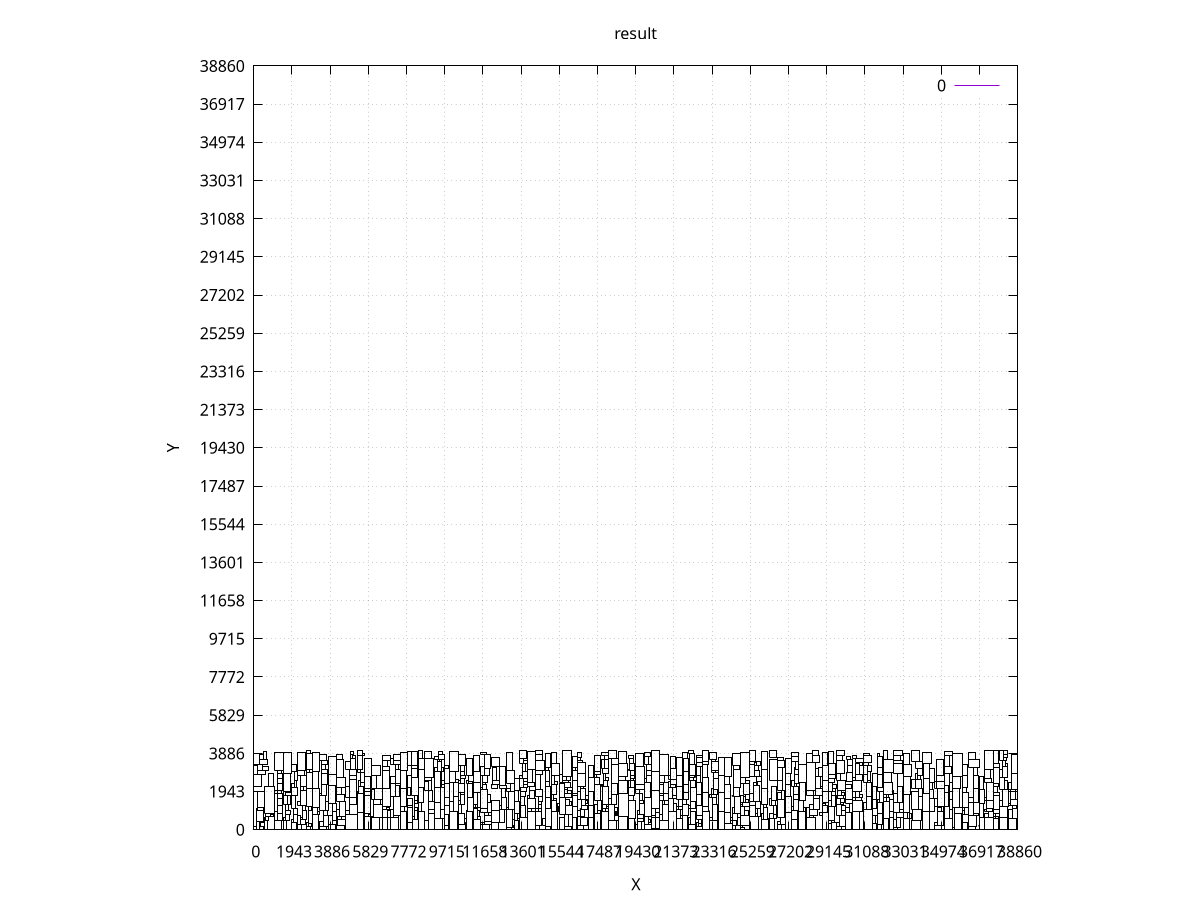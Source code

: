 reset
set title "result"
set xlabel "X"
set ylabel "Y"
set object 1 rect from 5970,2110 to 6225,2750 lw 1 fs empty
#set label "T1_t1_0001" at 6097,2430 center
set object 2 rect from 1500,0 to 1685,480 lw 1 fs empty
#set label "T1_t1_0002" at 1592,240 center
set object 3 rect from 10250,2410 to 10400,2550 lw 1 fs empty
#set label "T1_t1_0003" at 10325,2480 center
set object 4 rect from 19895,0 to 20245,260 lw 1 fs empty
#set label "T1_t1_0004" at 20070,130 center
set object 5 rect from 27450,1820 to 27690,2190 lw 1 fs empty
#set label "T1_t1_0005" at 27570,2005 center
set object 6 rect from 8160,540 to 8335,970 lw 1 fs empty
#set label "T1_t1_0006" at 8247,755 center
set object 7 rect from 22110,2505 to 22170,2605 lw 1 fs empty
#set label "T1_t1_0007" at 22140,2555 center
set object 8 rect from 26360,1260 to 26555,1510 lw 1 fs empty
#set label "T1_t1_0008" at 26457,1385 center
set object 9 rect from 25415,1430 to 25740,2250 lw 1 fs empty
#set label "T1_t1_0009" at 25577,1840 center
set object 10 rect from 17500,820 to 17640,990 lw 1 fs empty
#set label "T1_t1_0010" at 17570,905 center
set object 11 rect from 9535,2300 to 9690,2500 lw 1 fs empty
#set label "T1_t1_0011" at 9612,2400 center
set object 12 rect from 12840,3005 to 13180,3930 lw 1 fs empty
#set label "T1_t1_0012" at 13010,3467 center
set object 13 rect from 29825,170 to 30090,730 lw 1 fs empty
#set label "T1_t1_0013" at 29957,450 center
set object 14 rect from 3825,2270 to 4215,2800 lw 1 fs empty
#set label "T1_t1_0014" at 4020,2535 center
set object 15 rect from 35570,2705 to 36055,3875 lw 1 fs empty
#set label "T1_t1_0015" at 35812,3290 center
set object 16 rect from 4230,670 to 4365,1010 lw 1 fs empty
#set label "T1_t1_0016" at 4297,840 center
set object 17 rect from 10545,1780 to 10725,1910 lw 1 fs empty
#set label "T1_t1_0017" at 10635,1845 center
set object 18 rect from 29835,1410 to 30060,1570 lw 1 fs empty
#set label "T1_t1_0018" at 29947,1490 center
set object 19 rect from 14825,2180 to 15070,2460 lw 1 fs empty
#set label "T1_t1_0019" at 14947,2320 center
set object 20 rect from 37645,2370 to 37930,3150 lw 1 fs empty
#set label "T1_t1_0020" at 37787,2760 center
set object 21 rect from 2680,2105 to 3005,2925 lw 1 fs empty
#set label "T1_t1_0021" at 2842,2515 center
set object 22 rect from 1500,480 to 1625,630 lw 1 fs empty
#set label "T1_t1_0022" at 1562,555 center
set object 23 rect from 36380,0 to 36740,180 lw 1 fs empty
#set label "T1_t1_0023" at 36560,90 center
set object 24 rect from 26420,560 to 26620,780 lw 1 fs empty
#set label "T1_t1_0024" at 26520,670 center
set object 25 rect from 37945,2670 to 38090,3070 lw 1 fs empty
#set label "T1_t1_0025" at 38017,2870 center
set object 26 rect from 33780,2555 to 33935,2755 lw 1 fs empty
#set label "T1_t1_0026" at 33857,2655 center
set object 27 rect from 37175,630 to 37375,850 lw 1 fs empty
#set label "T1_t1_0027" at 37275,740 center
set object 28 rect from 32485,1800 to 32570,1990 lw 1 fs empty
#set label "T1_t1_0028" at 32527,1895 center
set object 29 rect from 38395,560 to 38580,1040 lw 1 fs empty
#set label "T1_t1_0029" at 38487,800 center
set object 30 rect from 15130,1775 to 15410,2315 lw 1 fs empty
#set label "T1_t1_0030" at 15270,2045 center
set object 31 rect from 15555,1620 to 15815,2350 lw 1 fs empty
#set label "T1_t1_0031" at 15685,1985 center
set object 32 rect from 34805,910 to 35005,1130 lw 1 fs empty
#set label "T1_t1_0032" at 34905,1020 center
set object 33 rect from 25810,0 to 26200,530 lw 1 fs empty
#set label "T1_t1_0033" at 26005,265 center
set object 34 rect from 16090,1240 to 16185,1445 lw 1 fs empty
#set label "T1_t1_0034" at 16137,1342 center
set object 35 rect from 37645,1890 to 37855,2210 lw 1 fs empty
#set label "T1_t1_0035" at 37750,2050 center
set object 36 rect from 24775,1410 to 24905,1740 lw 1 fs empty
#set label "T1_t1_0036" at 24840,1575 center
set object 37 rect from 8160,970 to 8350,1120 lw 1 fs empty
#set label "T1_t1_0037" at 8255,1045 center
set object 38 rect from 15915,2515 to 16115,2735 lw 1 fs empty
#set label "T1_t1_0038" at 16015,2625 center
set object 39 rect from 17850,3120 to 18070,3550 lw 1 fs empty
#set label "T1_t1_0039" at 17960,3335 center
set object 40 rect from 27450,980 to 27715,1540 lw 1 fs empty
#set label "T1_t1_0040" at 27582,1260 center
set object 41 rect from 27760,1465 to 28095,2415 lw 1 fs empty
#set label "T1_t1_0041" at 27927,1940 center
set object 42 rect from 11730,3120 to 12025,3820 lw 1 fs empty
#set label "T1_t1_0042" at 11877,3470 center
set object 43 rect from 31460,1530 to 31695,2205 lw 1 fs empty
#set label "T1_t1_0043" at 31577,1867 center
set object 44 rect from 15815,2150 to 16115,2385 lw 1 fs empty
#set label "T1_t1_0044" at 15965,2267 center
set object 45 rect from 28420,3420 to 28765,3790 lw 1 fs empty
#set label "T1_t1_0045" at 28592,3605 center
set object 46 rect from 14030,1610 to 14270,1980 lw 1 fs empty
#set label "T1_t1_0046" at 14150,1795 center
set object 47 rect from 22535,710 to 22815,1250 lw 1 fs empty
#set label "T1_t1_0047" at 22675,980 center
set object 48 rect from 19990,2750 to 20235,3030 lw 1 fs empty
#set label "T1_t1_0048" at 20112,2890 center
set object 49 rect from 21110,2560 to 21205,2765 lw 1 fs empty
#set label "T1_t1_0049" at 21157,2662 center
set object 50 rect from 20250,60 to 20455,620 lw 1 fs empty
#set label "T1_t1_0050" at 20352,340 center
set object 51 rect from 35130,1200 to 35365,1875 lw 1 fs empty
#set label "T1_t1_0051" at 35247,1537 center
set object 52 rect from 15815,1620 to 16185,1860 lw 1 fs empty
#set label "T1_t1_0052" at 16000,1740 center
set object 53 rect from 19430,2295 to 19890,3235 lw 1 fs empty
#set label "T1_t1_0053" at 19660,2765 center
set object 54 rect from 15130,2745 to 15555,3395 lw 1 fs empty
#set label "T1_t1_0054" at 15342,3070 center
set object 55 rect from 35660,0 to 35985,820 lw 1 fs empty
#set label "T1_t1_0055" at 35822,410 center
set object 56 rect from 24905,1410 to 25005,1680 lw 1 fs empty
#set label "T1_t1_0056" at 24955,1545 center
set object 57 rect from 18355,750 to 18390,850 lw 1 fs empty
#set label "T1_t1_0057" at 18372,800 center
set object 58 rect from 9535,2500 to 9720,2980 lw 1 fs empty
#set label "T1_t1_0058" at 9627,2740 center
set object 59 rect from 35130,3755 to 35565,4005 lw 1 fs empty
#set label "T1_t1_0059" at 35347,3880 center
set object 60 rect from 36380,3585 to 36725,3955 lw 1 fs empty
#set label "T1_t1_0060" at 36552,3770 center
set object 61 rect from 7810,350 to 8095,1130 lw 1 fs empty
#set label "T1_t1_0061" at 7952,740 center
set object 62 rect from 2240,1220 to 2395,1420 lw 1 fs empty
#set label "T1_t1_0062" at 2317,1320 center
set object 63 rect from 10900,930 to 11160,1660 lw 1 fs empty
#set label "T1_t1_0063" at 11030,1295 center
set object 64 rect from 11160,530 to 11365,1090 lw 1 fs empty
#set label "T1_t1_0064" at 11262,810 center
set object 65 rect from 15715,2385 to 15990,2515 lw 1 fs empty
#set label "T1_t1_0065" at 15852,2450 center
set object 66 rect from 4670,0 to 5260,780 lw 1 fs empty
#set label "T1_t1_0066" at 4965,390 center
set object 67 rect from 13290,0 to 13455,480 lw 1 fs empty
#set label "T1_t1_0067" at 13372,240 center
set object 68 rect from 30290,890 to 30465,1320 lw 1 fs empty
#set label "T1_t1_0068" at 30377,1105 center
set object 69 rect from 16870,1345 to 16995,1495 lw 1 fs empty
#set label "T1_t1_0069" at 16932,1420 center
set object 70 rect from 29265,2380 to 29565,2615 lw 1 fs empty
#set label "T1_t1_0070" at 29415,2497 center
set object 71 rect from 17335,2810 to 17625,2980 lw 1 fs empty
#set label "T1_t1_0071" at 17480,2895 center
set object 72 rect from 36055,0 to 36305,350 lw 1 fs empty
#set label "T1_t1_0072" at 36180,175 center
set object 73 rect from 22620,320 to 22775,520 lw 1 fs empty
#set label "T1_t1_0073" at 22697,420 center
set object 74 rect from 31175,1670 to 31435,2400 lw 1 fs empty
#set label "T1_t1_0074" at 31305,2035 center
set object 75 rect from 35570,0 to 35660,120 lw 1 fs empty
#set label "T1_t1_0075" at 35615,60 center
set object 76 rect from 33650,2555 to 33780,2885 lw 1 fs empty
#set label "T1_t1_0076" at 33715,2720 center
set object 77 rect from 20250,620 to 20420,740 lw 1 fs empty
#set label "T1_t1_0077" at 20335,680 center
set object 78 rect from 1915,350 to 2030,525 lw 1 fs empty
#set label "T1_t1_0078" at 1972,437 center
set object 79 rect from 9350,3460 to 9455,3560 lw 1 fs empty
#set label "T1_t1_0079" at 9402,3510 center
set object 80 rect from 25550,650 to 25615,810 lw 1 fs empty
#set label "T1_t1_0080" at 25582,730 center
set object 81 rect from 12105,980 to 12495,1510 lw 1 fs empty
#set label "T1_t1_0081" at 12300,1245 center
set object 82 rect from 14330,0 to 14530,220 lw 1 fs empty
#set label "T1_t1_0082" at 14430,110 center
set object 83 rect from 31715,0 to 31960,280 lw 1 fs empty
#set label "T1_t1_0083" at 31837,140 center
set object 84 rect from 13180,240 to 13280,510 lw 1 fs empty
#set label "T1_t1_0084" at 13230,375 center
set object 85 rect from 17335,2660 to 17460,2810 lw 1 fs empty
#set label "T1_t1_0085" at 17397,2735 center
set object 86 rect from 2405,540 to 2460,610 lw 1 fs empty
#set label "T1_t1_0086" at 2432,575 center
set object 87 rect from 36055,2780 to 36325,3320 lw 1 fs empty
#set label "T1_t1_0087" at 36190,3050 center
set object 88 rect from 31830,1380 to 32035,1940 lw 1 fs empty
#set label "T1_t1_0088" at 31932,1660 center
set object 89 rect from 0,3315 to 310,3875 lw 1 fs empty
#set label "T1_t1_0089" at 155,3595 center
set object 90 rect from 25810,3050 to 26140,3980 lw 1 fs empty
#set label "T1_t1_0090" at 25975,3515 center
set object 91 rect from 18510,750 to 18570,850 lw 1 fs empty
#set label "T1_t1_0091" at 18540,800 center
set object 92 rect from 4010,260 to 4210,480 lw 1 fs empty
#set label "T1_t1_0092" at 4110,370 center
set object 93 rect from 5260,2910 to 5450,3060 lw 1 fs empty
#set label "T1_t1_0093" at 5355,2985 center
set object 94 rect from 24260,470 to 24340,610 lw 1 fs empty
#set label "T1_t1_0094" at 24300,540 center
set object 95 rect from 2680,3055 to 3005,3875 lw 1 fs empty
#set label "T1_t1_0095" at 2842,3465 center
set object 96 rect from 16620,1545 to 16885,2105 lw 1 fs empty
#set label "T1_t1_0096" at 16752,1825 center
set object 97 rect from 32035,0 to 32300,560 lw 1 fs empty
#set label "T1_t1_0097" at 32167,280 center
set object 98 rect from 26360,1510 to 26595,2185 lw 1 fs empty
#set label "T1_t1_0098" at 26477,1847 center
set object 99 rect from 1625,480 to 1835,800 lw 1 fs empty
#set label "T1_t1_0099" at 1730,640 center
set object 100 rect from 23305,3040 to 23620,3480 lw 1 fs empty
#set label "T1_t1_0100" at 23462,3260 center
set object 101 rect from 38525,2060 to 38850,2880 lw 1 fs empty
#set label "T1_t1_0101" at 38687,2470 center
set object 102 rect from 22535,2750 to 22720,3230 lw 1 fs empty
#set label "T1_t1_0102" at 22627,2990 center
set object 103 rect from 11365,650 to 11495,980 lw 1 fs empty
#set label "T1_t1_0103" at 11430,815 center
set object 104 rect from 24960,720 to 25155,970 lw 1 fs empty
#set label "T1_t1_0104" at 25057,845 center
set object 105 rect from 23965,0 to 24340,330 lw 1 fs empty
#set label "T1_t1_0105" at 24152,165 center
set object 106 rect from 12480,2095 to 12840,2275 lw 1 fs empty
#set label "T1_t1_0106" at 12660,2185 center
set object 107 rect from 23305,2910 to 23485,3040 lw 1 fs empty
#set label "T1_t1_0107" at 23395,2975 center
set object 108 rect from 21520,1520 to 21815,2220 lw 1 fs empty
#set label "T1_t1_0108" at 21667,1870 center
set object 109 rect from 34380,925 to 34615,1600 lw 1 fs empty
#set label "T1_t1_0109" at 34497,1262 center
set object 110 rect from 36055,2140 to 36310,2780 lw 1 fs empty
#set label "T1_t1_0110" at 36182,2460 center
set object 111 rect from 18390,890 to 18510,950 lw 1 fs empty
#set label "T1_t1_0111" at 18450,920 center
set object 112 rect from 4285,540 to 4465,670 lw 1 fs empty
#set label "T1_t1_0112" at 4375,605 center
set object 113 rect from 22855,2665 to 23110,3305 lw 1 fs empty
#set label "T1_t1_0113" at 22982,2985 center
set object 114 rect from 27365,540 to 27680,980 lw 1 fs empty
#set label "T1_t1_0114" at 27522,760 center
set object 115 rect from 21520,2780 to 21825,3670 lw 1 fs empty
#set label "T1_t1_0115" at 21672,3225 center
set object 116 rect from 23305,1620 to 23530,1780 lw 1 fs empty
#set label "T1_t1_0116" at 23417,1700 center
set object 117 rect from 4670,780 to 4870,1000 lw 1 fs empty
#set label "T1_t1_0117" at 4770,890 center
set object 118 rect from 37645,850 to 37935,1020 lw 1 fs empty
#set label "T1_t1_0118" at 37790,935 center
set object 119 rect from 3560,180 to 3825,740 lw 1 fs empty
#set label "T1_t1_0119" at 3692,460 center
set object 120 rect from 14825,170 to 15130,1060 lw 1 fs empty
#set label "T1_t1_0120" at 14977,615 center
set object 121 rect from 11890,1370 to 12065,1800 lw 1 fs empty
#set label "T1_t1_0121" at 11977,1585 center
set object 122 rect from 6955,2330 to 7195,2700 lw 1 fs empty
#set label "T1_t1_0122" at 7075,2515 center
set object 123 rect from 18390,750 to 18470,890 lw 1 fs empty
#set label "T1_t1_0123" at 18430,820 center
set object 124 rect from 20250,0 to 20370,60 lw 1 fs empty
#set label "T1_t1_0124" at 20310,30 center
set object 125 rect from 27720,925 to 27990,1465 lw 1 fs empty
#set label "T1_t1_0125" at 27855,1195 center
set object 126 rect from 33475,2115 to 33650,2545 lw 1 fs empty
#set label "T1_t1_0126" at 33562,2330 center
set object 127 rect from 20250,2010 to 20650,2960 lw 1 fs empty
#set label "T1_t1_0127" at 20450,2485 center
set object 128 rect from 32570,2880 to 33015,3370 lw 1 fs empty
#set label "T1_t1_0128" at 32792,3125 center
set object 129 rect from 10950,2465 to 11160,2785 lw 1 fs empty
#set label "T1_t1_0129" at 11055,2625 center
set object 130 rect from 18200,1810 to 18510,2370 lw 1 fs empty
#set label "T1_t1_0130" at 18355,2090 center
set object 131 rect from 2030,780 to 2240,1100 lw 1 fs empty
#set label "T1_t1_0131" at 2135,940 center
set object 132 rect from 16885,1545 to 17040,1745 lw 1 fs empty
#set label "T1_t1_0132" at 16962,1645 center
set object 133 rect from 18200,1270 to 18480,1810 lw 1 fs empty
#set label "T1_t1_0133" at 18340,1540 center
set object 134 rect from 16195,3030 to 16385,3180 lw 1 fs empty
#set label "T1_t1_0134" at 16290,3105 center
set object 135 rect from 37280,910 to 37600,1100 lw 1 fs empty
#set label "T1_t1_0135" at 37440,1005 center
set object 136 rect from 25240,650 to 25550,1210 lw 1 fs empty
#set label "T1_t1_0136" at 25395,930 center
set object 137 rect from 23965,1590 to 24260,2290 lw 1 fs empty
#set label "T1_t1_0137" at 24112,1940 center
set object 138 rect from 2030,350 to 2205,780 lw 1 fs empty
#set label "T1_t1_0138" at 2117,565 center
set object 139 rect from 25020,2360 to 25200,2490 lw 1 fs empty
#set label "T1_t1_0139" at 25110,2425 center
set object 140 rect from 4010,910 to 4230,1340 lw 1 fs empty
#set label "T1_t1_0140" at 4120,1125 center
set object 141 rect from 15130,1465 to 15240,1775 lw 1 fs empty
#set label "T1_t1_0141" at 15185,1620 center
set object 142 rect from 34380,2430 to 34615,3105 lw 1 fs empty
#set label "T1_t1_0142" at 34497,2767 center
set object 143 rect from 15130,2315 to 15305,2745 lw 1 fs empty
#set label "T1_t1_0143" at 15217,2530 center
set object 144 rect from 2055,2500 to 2240,2980 lw 1 fs empty
#set label "T1_t1_0144" at 2147,2740 center
set object 145 rect from 15555,2385 to 15715,2815 lw 1 fs empty
#set label "T1_t1_0145" at 15635,2600 center
set object 146 rect from 22535,520 to 22855,710 lw 1 fs empty
#set label "T1_t1_0146" at 22695,615 center
set object 147 rect from 30170,3600 to 30340,3720 lw 1 fs empty
#set label "T1_t1_0147" at 30255,3660 center
set object 148 rect from 12105,370 to 12510,980 lw 1 fs empty
#set label "T1_t1_0148" at 12307,675 center
set object 149 rect from 26150,530 to 26225,590 lw 1 fs empty
#set label "T1_t1_0149" at 26187,560 center
set object 150 rect from 36915,0 to 37170,640 lw 1 fs empty
#set label "T1_t1_0150" at 37042,320 center
set object 151 rect from 9535,2160 to 9685,2300 lw 1 fs empty
#set label "T1_t1_0151" at 9610,2230 center
set object 152 rect from 21600,1040 to 21825,1200 lw 1 fs empty
#set label "T1_t1_0152" at 21712,1120 center
set object 153 rect from 35385,560 to 35570,1040 lw 1 fs empty
#set label "T1_t1_0153" at 35477,800 center
set object 154 rect from 32035,2920 to 32530,3600 lw 1 fs empty
#set label "T1_t1_0154" at 32282,3260 center
set object 155 rect from 6090,630 to 6570,1310 lw 1 fs empty
#set label "T1_t1_0155" at 6330,970 center
set object 156 rect from 11160,2960 to 11485,3780 lw 1 fs empty
#set label "T1_t1_0156" at 11322,3370 center
set object 157 rect from 26225,2530 to 26640,3580 lw 1 fs empty
#set label "T1_t1_0157" at 26432,3055 center
set object 158 rect from 9980,0 to 10380,950 lw 1 fs empty
#set label "T1_t1_0158" at 10180,475 center
set object 159 rect from 13530,2605 to 13670,2775 lw 1 fs empty
#set label "T1_t1_0159" at 13600,2690 center
set object 160 rect from 38130,3820 to 38330,4040 lw 1 fs empty
#set label "T1_t1_0160" at 38230,3930 center
set object 161 rect from 7805,3290 to 8040,3965 lw 1 fs empty
#set label "T1_t1_0161" at 7922,3627 center
set object 162 rect from 27365,980 to 27450,1170 lw 1 fs empty
#set label "T1_t1_0162" at 27407,1075 center
set object 163 rect from 9195,2160 to 9520,2980 lw 1 fs empty
#set label "T1_t1_0163" at 9357,2570 center
set object 164 rect from 31220,2400 to 31400,2530 lw 1 fs empty
#set label "T1_t1_0164" at 31310,2465 center
set object 165 rect from 13530,3385 to 13745,3645 lw 1 fs empty
#set label "T1_t1_0165" at 13637,3515 center
set object 166 rect from 13530,0 to 13940,630 lw 1 fs empty
#set label "T1_t1_0166" at 13735,315 center
set object 167 rect from 5330,2210 to 5440,2520 lw 1 fs empty
#set label "T1_t1_0167" at 5385,2365 center
set object 168 rect from 31715,2815 to 31965,3165 lw 1 fs empty
#set label "T1_t1_0168" at 31840,2990 center
set object 169 rect from 15810,180 to 16040,800 lw 1 fs empty
#set label "T1_t1_0169" at 15925,490 center
set object 170 rect from 4875,2570 to 5230,2780 lw 1 fs empty
#set label "T1_t1_0170" at 5052,2675 center
set object 171 rect from 1915,0 to 2165,350 lw 1 fs empty
#set label "T1_t1_0171" at 2040,175 center
set object 172 rect from 2460,540 to 2680,970 lw 1 fs empty
#set label "T1_t1_0172" at 2570,755 center
set object 173 rect from 26640,3500 to 26930,3670 lw 1 fs empty
#set label "T1_t1_0173" at 26785,3585 center
set object 174 rect from 20455,60 to 20660,620 lw 1 fs empty
#set label "T1_t1_0174" at 20557,340 center
set object 175 rect from 26225,0 to 26490,560 lw 1 fs empty
#set label "T1_t1_0175" at 26357,280 center
set object 176 rect from 27060,2290 to 27325,2850 lw 1 fs empty
#set label "T1_t1_0176" at 27192,2570 center
set object 177 rect from 20420,900 to 20645,1060 lw 1 fs empty
#set label "T1_t1_0177" at 20532,980 center
set object 178 rect from 16195,1850 to 16450,2490 lw 1 fs empty
#set label "T1_t1_0178" at 16322,2170 center
set object 179 rect from 22535,2430 to 22745,2750 lw 1 fs empty
#set label "T1_t1_0179" at 22640,2590 center
set object 180 rect from 23965,2290 to 24185,2720 lw 1 fs empty
#set label "T1_t1_0180" at 24075,2505 center
set object 181 rect from 35130,3215 to 35410,3755 lw 1 fs empty
#set label "T1_t1_0181" at 35270,3485 center
set object 182 rect from 24390,2140 to 24775,3070 lw 1 fs empty
#set label "T1_t1_0182" at 24582,2605 center
set object 183 rect from 10520,2740 to 10545,2750 lw 1 fs empty
#set label "T1_t1_0183" at 10532,2745 center
set object 184 rect from 5640,700 to 5820,830 lw 1 fs empty
#set label "T1_t1_0184" at 5730,765 center
set object 185 rect from 22855,950 to 23155,1185 lw 1 fs empty
#set label "T1_t1_0185" at 23005,1067 center
set object 186 rect from 22620,190 to 22800,320 lw 1 fs empty
#set label "T1_t1_0186" at 22710,255 center
set object 187 rect from 12105,2285 to 12125,2295 lw 1 fs empty
#set label "T1_t1_0187" at 12115,2290 center
set object 188 rect from 30485,0 to 30820,950 lw 1 fs empty
#set label "T1_t1_0188" at 30652,475 center
set object 189 rect from 14030,1980 to 14330,2215 lw 1 fs empty
#set label "T1_t1_0189" at 14180,2097 center
set object 190 rect from 15715,2735 to 16180,4025 lw 1 fs empty
#set label "T1_t1_0190" at 15947,3380 center
set object 191 rect from 7805,2160 to 8035,2780 lw 1 fs empty
#set label "T1_t1_0191" at 7920,2470 center
set object 192 rect from 35130,1875 to 35370,2245 lw 1 fs empty
#set label "T1_t1_0192" at 35250,2060 center
set object 193 rect from 2240,260 to 2405,740 lw 1 fs empty
#set label "T1_t1_0193" at 2322,500 center
set object 194 rect from 21205,3120 to 21435,3740 lw 1 fs empty
#set label "T1_t1_0194" at 21320,3430 center
set object 195 rect from 1500,1730 to 1595,1935 lw 1 fs empty
#set label "T1_t1_0195" at 1547,1832 center
set object 196 rect from 33065,880 to 33370,1770 lw 1 fs empty
#set label "T1_t1_0196" at 33217,1325 center
set object 197 rect from 26420,780 to 26605,1260 lw 1 fs empty
#set label "T1_t1_0197" at 26512,1020 center
set object 198 rect from 3560,740 to 3760,960 lw 1 fs empty
#set label "T1_t1_0198" at 3660,850 center
set object 199 rect from 24590,200 to 24765,630 lw 1 fs empty
#set label "T1_t1_0199" at 24677,415 center
set object 200 rect from 6570,2090 to 6905,3040 lw 1 fs empty
#set label "T1_t1_0200" at 6737,2565 center
set object 201 rect from 7115,740 to 7450,1690 lw 1 fs empty
#set label "T1_t1_0201" at 7282,1215 center
set object 202 rect from 11555,2770 to 11730,3200 lw 1 fs empty
#set label "T1_t1_0202" at 11642,2985 center
set object 203 rect from 16195,1180 to 16475,1720 lw 1 fs empty
#set label "T1_t1_0203" at 16335,1450 center
set object 204 rect from 25240,2720 to 25470,3340 lw 1 fs empty
#set label "T1_t1_0204" at 25355,3030 center
set object 205 rect from 6955,610 to 7115,1040 lw 1 fs empty
#set label "T1_t1_0205" at 7035,825 center
set object 206 rect from 540,480 to 620,620 lw 1 fs empty
#set label "T1_t1_0206" at 580,550 center
set object 207 rect from 34095,1850 to 34380,2630 lw 1 fs empty
#set label "T1_t1_0207" at 34237,2240 center
set object 208 rect from 31460,1100 to 31680,1530 lw 1 fs empty
#set label "T1_t1_0208" at 31570,1315 center
set object 209 rect from 38395,0 to 38815,560 lw 1 fs empty
#set label "T1_t1_0209" at 38605,280 center
set object 210 rect from 30815,3270 to 30995,3400 lw 1 fs empty
#set label "T1_t1_0210" at 30905,3335 center
set object 211 rect from 25920,530 to 26150,1150 lw 1 fs empty
#set label "T1_t1_0211" at 26035,840 center
set object 212 rect from 19895,690 to 20225,1620 lw 1 fs empty
#set label "T1_t1_0212" at 20060,1155 center
set object 213 rect from 1230,1860 to 1410,1990 lw 1 fs empty
#set label "T1_t1_0213" at 1320,1925 center
set object 214 rect from 13595,630 to 13825,1250 lw 1 fs empty
#set label "T1_t1_0214" at 13710,940 center
set object 215 rect from 32035,1450 to 32175,1620 lw 1 fs empty
#set label "T1_t1_0215" at 32105,1535 center
set object 216 rect from 325,150 to 525,370 lw 1 fs empty
#set label "T1_t1_0216" at 425,260 center
set object 217 rect from 27060,1670 to 27290,2290 lw 1 fs empty
#set label "T1_t1_0217" at 27175,1980 center
set object 218 rect from 5640,830 to 5945,1720 lw 1 fs empty
#set label "T1_t1_0218" at 5792,1275 center
set object 219 rect from 38130,3660 to 38355,3820 lw 1 fs empty
#set label "T1_t1_0219" at 38242,3740 center
set object 220 rect from 27060,0 to 27365,890 lw 1 fs empty
#set label "T1_t1_0220" at 27212,445 center
set object 221 rect from 19045,3005 to 19120,3065 lw 1 fs empty
#set label "T1_t1_0221" at 19082,3035 center
set object 222 rect from 35385,1520 to 35560,1950 lw 1 fs empty
#set label "T1_t1_0222" at 35472,1735 center
set object 223 rect from 36915,640 to 37150,1315 lw 1 fs empty
#set label "T1_t1_0223" at 37032,977 center
set object 224 rect from 1215,840 to 1455,1210 lw 1 fs empty
#set label "T1_t1_0224" at 1335,1025 center
set object 225 rect from 29265,2615 to 29585,2805 lw 1 fs empty
#set label "T1_t1_0225" at 29425,2710 center
set object 226 rect from 24775,0 to 24955,130 lw 1 fs empty
#set label "T1_t1_0226" at 24865,65 center
set object 227 rect from 6570,0 to 6825,640 lw 1 fs empty
#set label "T1_t1_0227" at 6697,320 center
set object 228 rect from 31715,3705 to 31855,3875 lw 1 fs empty
#set label "T1_t1_0228" at 31785,3790 center
set object 229 rect from 21870,2280 to 22105,2955 lw 1 fs empty
#set label "T1_t1_0229" at 21987,2617 center
set object 230 rect from 26225,1260 to 26360,1600 lw 1 fs empty
#set label "T1_t1_0230" at 26292,1430 center
set object 231 rect from 1230,2620 to 1445,2880 lw 1 fs empty
#set label "T1_t1_0231" at 1337,2750 center
set object 232 rect from 34615,210 to 34805,360 lw 1 fs empty
#set label "T1_t1_0232" at 34710,285 center
set object 233 rect from 17335,2980 to 17660,3800 lw 1 fs empty
#set label "T1_t1_0233" at 17497,3390 center
set object 234 rect from 27720,1465 to 27760,1575 lw 1 fs empty
#set label "T1_t1_0234" at 27740,1520 center
set object 235 rect from 22535,190 to 22620,380 lw 1 fs empty
#set label "T1_t1_0235" at 22577,285 center
set object 236 rect from 25005,1410 to 25185,1540 lw 1 fs empty
#set label "T1_t1_0236" at 25095,1475 center
set object 237 rect from 21520,2220 to 21830,2780 lw 1 fs empty
#set label "T1_t1_0237" at 21675,2500 center
set object 238 rect from 13940,2215 to 14260,2405 lw 1 fs empty
#set label "T1_t1_0238" at 14100,2310 center
set object 239 rect from 19625,1355 to 19815,1505 lw 1 fs empty
#set label "T1_t1_0239" at 19720,1430 center
set object 240 rect from 13595,1250 to 13770,1680 lw 1 fs empty
#set label "T1_t1_0240" at 13682,1465 center
set object 241 rect from 2395,1220 to 2680,2000 lw 1 fs empty
#set label "T1_t1_0241" at 2537,1610 center
set object 242 rect from 10545,1300 to 10730,1780 lw 1 fs empty
#set label "T1_t1_0242" at 10637,1540 center
set object 243 rect from 21210,2325 to 21510,2560 lw 1 fs empty
#set label "T1_t1_0243" at 21360,2442 center
set object 244 rect from 9720,780 to 9940,1210 lw 1 fs empty
#set label "T1_t1_0244" at 9830,995 center
set object 245 rect from 21110,2165 to 21210,2435 lw 1 fs empty
#set label "T1_t1_0245" at 21160,2300 center
set object 246 rect from 2405,260 to 2650,540 lw 1 fs empty
#set label "T1_t1_0246" at 2527,400 center
set object 247 rect from 6955,0 to 7360,610 lw 1 fs empty
#set label "T1_t1_0247" at 7157,305 center
set object 248 rect from 3010,780 to 3260,1130 lw 1 fs empty
#set label "T1_t1_0248" at 3135,955 center
set object 249 rect from 13530,2175 to 13750,2605 lw 1 fs empty
#set label "T1_t1_0249" at 13640,2390 center
set object 250 rect from 7090,3310 to 7445,3520 lw 1 fs empty
#set label "T1_t1_0250" at 7267,3415 center
set object 251 rect from 32035,3600 to 32255,4030 lw 1 fs empty
#set label "T1_t1_0251" at 32145,3815 center
set object 252 rect from 14330,3820 to 14685,4030 lw 1 fs empty
#set label "T1_t1_0252" at 14507,3925 center
set object 253 rect from 17040,1260 to 17275,1935 lw 1 fs empty
#set label "T1_t1_0253" at 17157,1597 center
set object 254 rect from 1040,0 to 1435,490 lw 1 fs empty
#set label "T1_t1_0254" at 1237,245 center
set object 255 rect from 19895,3310 to 20070,3740 lw 1 fs empty
#set label "T1_t1_0255" at 19982,3525 center
set object 256 rect from 33780,2755 to 34020,3125 lw 1 fs empty
#set label "T1_t1_0256" at 33900,2940 center
set object 257 rect from 35130,2245 to 35385,2885 lw 1 fs empty
#set label "T1_t1_0257" at 35257,2565 center
set object 258 rect from 13595,1940 to 13895,2175 lw 1 fs empty
#set label "T1_t1_0258" at 13745,2057 center
set object 259 rect from 125,0 to 300,430 lw 1 fs empty
#set label "T1_t1_0259" at 212,215 center
set object 260 rect from 23625,2765 to 23965,3690 lw 1 fs empty
#set label "T1_t1_0260" at 23795,3227 center
set object 261 rect from 15810,0 to 16170,180 lw 1 fs empty
#set label "T1_t1_0261" at 15990,90 center
set object 262 rect from 0,0 to 125,150 lw 1 fs empty
#set label "T1_t1_0262" at 62,75 center
set object 263 rect from 37645,0 to 37910,560 lw 1 fs empty
#set label "T1_t1_0263" at 37777,280 center
set object 264 rect from 17735,930 to 17915,1060 lw 1 fs empty
#set label "T1_t1_0264" at 17825,995 center
set object 265 rect from 28595,2090 to 28850,2730 lw 1 fs empty
#set label "T1_t1_0265" at 28722,2410 center
set object 266 rect from 30485,2530 to 30610,2680 lw 1 fs empty
#set label "T1_t1_0266" at 30547,2605 center
set object 267 rect from 17935,1060 to 18040,1160 lw 1 fs empty
#set label "T1_t1_0267" at 17987,1110 center
set object 268 rect from 32570,3540 to 32920,3800 lw 1 fs empty
#set label "T1_t1_0268" at 32745,3670 center
set object 269 rect from 16660,1225 to 16870,1545 lw 1 fs empty
#set label "T1_t1_0269" at 16765,1385 center
set object 270 rect from 215,1130 to 540,1950 lw 1 fs empty
#set label "T1_t1_0270" at 377,1540 center
set object 271 rect from 7115,610 to 7390,740 lw 1 fs empty
#set label "T1_t1_0271" at 7252,675 center
set object 272 rect from 11160,1900 to 11550,2430 lw 1 fs empty
#set label "T1_t1_0272" at 11355,2165 center
set object 273 rect from 30095,2460 to 30170,2520 lw 1 fs empty
#set label "T1_t1_0273" at 30132,2490 center
set object 274 rect from 845,655 to 1015,775 lw 1 fs empty
#set label "T1_t1_0274" at 930,715 center
set object 275 rect from 8705,2010 to 8880,2440 lw 1 fs empty
#set label "T1_t1_0275" at 8792,2225 center
set object 276 rect from 18575,0 to 19000,650 lw 1 fs empty
#set label "T1_t1_0276" at 18787,325 center
set object 277 rect from 17040,640 to 17270,1260 lw 1 fs empty
#set label "T1_t1_0277" at 17155,950 center
set object 278 rect from 33805,1685 to 34025,2115 lw 1 fs empty
#set label "T1_t1_0278" at 33915,1900 center
set object 279 rect from 14825,1060 to 15090,1620 lw 1 fs empty
#set label "T1_t1_0279" at 14957,1340 center
set object 280 rect from 22235,1455 to 22530,2155 lw 1 fs empty
#set label "T1_t1_0280" at 22382,1805 center
set object 281 rect from 19895,3740 to 20185,3910 lw 1 fs empty
#set label "T1_t1_0281" at 20040,3825 center
set object 282 rect from 16475,235 to 16635,665 lw 1 fs empty
#set label "T1_t1_0282" at 16555,450 center
set object 283 rect from 6570,1010 to 6760,1160 lw 1 fs empty
#set label "T1_t1_0283" at 6665,1085 center
set object 284 rect from 19625,795 to 19890,1355 lw 1 fs empty
#set label "T1_t1_0284" at 19757,1075 center
set object 285 rect from 37175,1470 to 37300,1620 lw 1 fs empty
#set label "T1_t1_0285" at 37237,1545 center
set object 286 rect from 21705,710 to 21815,1020 lw 1 fs empty
#set label "T1_t1_0286" at 21760,865 center
set object 287 rect from 30820,1650 to 30990,1770 lw 1 fs empty
#set label "T1_t1_0287" at 30905,1710 center
set object 288 rect from 25565,2440 to 25810,2720 lw 1 fs empty
#set label "T1_t1_0288" at 25687,2580 center
set object 289 rect from 35130,560 to 35385,1200 lw 1 fs empty
#set label "T1_t1_0289" at 35257,880 center
set object 290 rect from 13940,0 to 14325,930 lw 1 fs empty
#set label "T1_t1_0290" at 14132,465 center
set object 291 rect from 7770,930 to 7795,940 lw 1 fs empty
#set label "T1_t1_0291" at 7782,935 center
set object 292 rect from 30195,3250 to 30445,3600 lw 1 fs empty
#set label "T1_t1_0292" at 30320,3425 center
set object 293 rect from 22110,3885 to 22385,4015 lw 1 fs empty
#set label "T1_t1_0293" at 22247,3950 center
set object 294 rect from 21345,930 to 21520,1360 lw 1 fs empty
#set label "T1_t1_0294" at 21432,1145 center
set object 295 rect from 15880,1240 to 16090,1560 lw 1 fs empty
#set label "T1_t1_0295" at 15985,1400 center
set object 296 rect from 15715,2515 to 15915,2735 lw 1 fs empty
#set label "T1_t1_0296" at 15815,2625 center
set object 297 rect from 25240,1430 to 25415,1860 lw 1 fs empty
#set label "T1_t1_0297" at 25327,1645 center
set object 298 rect from 20665,490 to 20775,800 lw 1 fs empty
#set label "T1_t1_0298" at 20720,645 center
set object 299 rect from 19805,430 to 19895,550 lw 1 fs empty
#set label "T1_t1_0299" at 19850,490 center
set object 300 rect from 1040,1860 to 1230,2010 lw 1 fs empty
#set label "T1_t1_0300" at 1135,1935 center
set object 301 rect from 28960,1390 to 29240,1930 lw 1 fs empty
#set label "T1_t1_0301" at 29100,1660 center
set object 302 rect from 16475,2855 to 16895,3415 lw 1 fs empty
#set label "T1_t1_0302" at 16685,3135 center
set object 303 rect from 5005,3640 to 5175,3760 lw 1 fs empty
#set label "T1_t1_0303" at 5090,3700 center
set object 304 rect from 3825,260 to 4010,740 lw 1 fs empty
#set label "T1_t1_0304" at 3917,500 center
set object 305 rect from 28105,0 to 28555,630 lw 1 fs empty
#set label "T1_t1_0305" at 28330,315 center
set object 306 rect from 25550,1080 to 25800,1430 lw 1 fs empty
#set label "T1_t1_0306" at 25675,1255 center
set object 307 rect from 35385,1040 to 35570,1520 lw 1 fs empty
#set label "T1_t1_0307" at 35477,1280 center
set object 308 rect from 37945,630 to 38335,1160 lw 1 fs empty
#set label "T1_t1_0308" at 38140,895 center
set object 309 rect from 24775,720 to 24960,1200 lw 1 fs empty
#set label "T1_t1_0309" at 24867,960 center
set object 310 rect from 17685,3770 to 18045,3950 lw 1 fs empty
#set label "T1_t1_0310" at 17865,3860 center
set object 311 rect from 34095,2630 to 34355,3360 lw 1 fs empty
#set label "T1_t1_0311" at 34225,2995 center
set object 312 rect from 12480,2275 to 12810,3205 lw 1 fs empty
#set label "T1_t1_0312" at 12645,2740 center
set object 313 rect from 11160,1280 to 11390,1900 lw 1 fs empty
#set label "T1_t1_0313" at 11275,1590 center
set object 314 rect from 5970,0 to 6420,630 lw 1 fs empty
#set label "T1_t1_0314" at 6195,315 center
set object 315 rect from 20665,1830 to 20830,2310 lw 1 fs empty
#set label "T1_t1_0315" at 20747,2070 center
set object 316 rect from 29265,470 to 29560,1170 lw 1 fs empty
#set label "T1_t1_0316" at 29412,820 center
set object 317 rect from 31460,750 to 31710,1100 lw 1 fs empty
#set label "T1_t1_0317" at 31585,925 center
set object 318 rect from 9420,3580 to 9720,3815 lw 1 fs empty
#set label "T1_t1_0318" at 9570,3697 center
set object 319 rect from 17040,1935 to 17335,2635 lw 1 fs empty
#set label "T1_t1_0319" at 17187,2285 center
set object 320 rect from 23315,1270 to 23565,1620 lw 1 fs empty
#set label "T1_t1_0320" at 23440,1445 center
set object 321 rect from 16475,3665 to 16670,3915 lw 1 fs empty
#set label "T1_t1_0321" at 16572,3790 center
set object 322 rect from 26630,1990 to 26900,2530 lw 1 fs empty
#set label "T1_t1_0322" at 26765,2260 center
set object 323 rect from 11725,250 to 12085,430 lw 1 fs empty
#set label "T1_t1_0323" at 11905,340 center
set object 324 rect from 34745,2105 to 35120,2435 lw 1 fs empty
#set label "T1_t1_0324" at 34932,2270 center
set object 325 rect from 28485,1050 to 28765,1590 lw 1 fs empty
#set label "T1_t1_0325" at 28625,1320 center
set object 326 rect from 24775,1200 to 24880,1300 lw 1 fs empty
#set label "T1_t1_0326" at 24827,1250 center
set object 327 rect from 4910,3640 to 5005,3845 lw 1 fs empty
#set label "T1_t1_0327" at 4957,3742 center
set object 328 rect from 21600,1200 to 21810,1520 lw 1 fs empty
#set label "T1_t1_0328" at 21705,1360 center
set object 329 rect from 24340,0 to 24495,200 lw 1 fs empty
#set label "T1_t1_0329" at 24417,100 center
set object 330 rect from 29625,2880 to 30035,3510 lw 1 fs empty
#set label "T1_t1_0330" at 29830,3195 center
set object 331 rect from 23190,0 to 23585,490 lw 1 fs empty
#set label "T1_t1_0331" at 23387,245 center
set object 332 rect from 28960,2490 to 29245,3270 lw 1 fs empty
#set label "T1_t1_0332" at 29102,2880 center
set object 333 rect from 34040,1850 to 34095,1920 lw 1 fs empty
#set label "T1_t1_0333" at 34067,1885 center
set object 334 rect from 14470,1060 to 14665,1310 lw 1 fs empty
#set label "T1_t1_0334" at 14567,1185 center
set object 335 rect from 24905,1800 to 25215,2360 lw 1 fs empty
#set label "T1_t1_0335" at 25060,2080 center
set object 336 rect from 3435,3310 to 3735,3545 lw 1 fs empty
#set label "T1_t1_0336" at 3585,3427 center
set object 337 rect from 25470,3260 to 25585,3435 lw 1 fs empty
#set label "T1_t1_0337" at 25527,3347 center
set object 338 rect from 5640,1955 to 5930,2125 lw 1 fs empty
#set label "T1_t1_0338" at 5785,2040 center
set object 339 rect from 24340,200 to 24555,460 lw 1 fs empty
#set label "T1_t1_0339" at 24447,330 center
set object 340 rect from 2395,2000 to 2550,2200 lw 1 fs empty
#set label "T1_t1_0340" at 2472,2100 center
set object 341 rect from 31460,0 to 31670,320 lw 1 fs empty
#set label "T1_t1_0341" at 31565,160 center
set object 342 rect from 30610,3400 to 31045,3650 lw 1 fs empty
#set label "T1_t1_0342" at 30827,3525 center
set object 343 rect from 31045,3770 to 31320,3900 lw 1 fs empty
#set label "T1_t1_0343" at 31182,3835 center
set object 344 rect from 14330,220 to 14625,920 lw 1 fs empty
#set label "T1_t1_0344" at 14477,570 center
set object 345 rect from 12840,130 to 13180,1055 lw 1 fs empty
#set label "T1_t1_0345" at 13010,592 center
set object 346 rect from 2775,160 to 2925,300 lw 1 fs empty
#set label "T1_t1_0346" at 2850,230 center
set object 347 rect from 15130,925 to 15410,1465 lw 1 fs empty
#set label "T1_t1_0347" at 15270,1195 center
set object 348 rect from 18070,3650 to 18435,4020 lw 1 fs empty
#set label "T1_t1_0348" at 18252,3835 center
set object 349 rect from 29625,1270 to 29835,1590 lw 1 fs empty
#set label "T1_t1_0349" at 29730,1430 center
set object 350 rect from 5265,3060 to 5560,3760 lw 1 fs empty
#set label "T1_t1_0350" at 5412,3410 center
set object 351 rect from 30170,2900 to 30195,2910 lw 1 fs empty
#set label "T1_t1_0351" at 30182,2905 center
set object 352 rect from 9195,2980 to 9350,3180 lw 1 fs empty
#set label "T1_t1_0352" at 9272,3080 center
set object 353 rect from 8040,3290 to 8335,3990 lw 1 fs empty
#set label "T1_t1_0353" at 8187,3640 center
set object 354 rect from 37750,700 to 37940,850 lw 1 fs empty
#set label "T1_t1_0354" at 37845,775 center
set object 355 rect from 38090,2670 to 38360,3210 lw 1 fs empty
#set label "T1_t1_0355" at 38225,2940 center
set object 356 rect from 38395,1260 to 38500,1360 lw 1 fs empty
#set label "T1_t1_0356" at 38447,1310 center
set object 357 rect from 9195,3580 to 9420,3740 lw 1 fs empty
#set label "T1_t1_0357" at 9307,3660 center
set object 358 rect from 22535,3420 to 22835,3655 lw 1 fs empty
#set label "T1_t1_0358" at 22685,3537 center
set object 359 rect from 1215,1580 to 1460,1860 lw 1 fs empty
#set label "T1_t1_0359" at 1337,1720 center
set object 360 rect from 10950,2335 to 11130,2465 lw 1 fs empty
#set label "T1_t1_0360" at 11040,2400 center
set object 361 rect from 34790,1180 to 35130,2105 lw 1 fs empty
#set label "T1_t1_0361" at 34960,1642 center
set object 362 rect from 6570,1160 to 6955,2090 lw 1 fs empty
#set label "T1_t1_0362" at 6762,1625 center
set object 363 rect from 16610,665 to 16850,1035 lw 1 fs empty
#set label "T1_t1_0363" at 16730,850 center
set object 364 rect from 2240,3000 to 2625,3930 lw 1 fs empty
#set label "T1_t1_0364" at 2432,3465 center
set object 365 rect from 38580,1100 to 38805,1260 lw 1 fs empty
#set label "T1_t1_0365" at 38692,1180 center
set object 366 rect from 5265,3760 to 5510,4040 lw 1 fs empty
#set label "T1_t1_0366" at 5387,3900 center
set object 367 rect from 14330,3520 to 14710,3820 lw 1 fs empty
#set label "T1_t1_0367" at 14520,3670 center
set object 368 rect from 31715,840 to 31995,1380 lw 1 fs empty
#set label "T1_t1_0368" at 31855,1110 center
set object 369 rect from 27720,0 to 28060,925 lw 1 fs empty
#set label "T1_t1_0369" at 27890,462 center
set object 370 rect from 33805,1010 to 34040,1685 lw 1 fs empty
#set label "T1_t1_0370" at 33922,1347 center
set object 371 rect from 3010,2970 to 3345,3920 lw 1 fs empty
#set label "T1_t1_0371" at 3177,3445 center
set object 372 rect from 13940,1080 to 14330,1610 lw 1 fs empty
#set label "T1_t1_0372" at 14135,1345 center
set object 373 rect from 5260,0 to 5565,890 lw 1 fs empty
#set label "T1_t1_0373" at 5412,445 center
set object 374 rect from 9720,3100 to 9910,3250 lw 1 fs empty
#set label "T1_t1_0374" at 9815,3175 center
set object 375 rect from 5260,1840 to 5330,1940 lw 1 fs empty
#set label "T1_t1_0375" at 5295,1890 center
set object 376 rect from 13940,930 to 14130,1080 lw 1 fs empty
#set label "T1_t1_0376" at 14035,1005 center
set object 377 rect from 22535,3655 to 22810,3785 lw 1 fs empty
#set label "T1_t1_0377" at 22672,3720 center
set object 378 rect from 19045,560 to 19430,1490 lw 1 fs empty
#set label "T1_t1_0378" at 19237,1025 center
set object 379 rect from 33475,480 to 33495,490 lw 1 fs empty
#set label "T1_t1_0379" at 33485,485 center
set object 380 rect from 23625,1875 to 23930,2765 lw 1 fs empty
#set label "T1_t1_0380" at 23777,2320 center
set object 381 rect from 15305,2315 to 15430,2465 lw 1 fs empty
#set label "T1_t1_0381" at 15367,2390 center
set object 382 rect from 29375,0 to 29625,350 lw 1 fs empty
#set label "T1_t1_0382" at 29500,175 center
set object 383 rect from 17335,820 to 17500,1300 lw 1 fs empty
#set label "T1_t1_0383" at 17417,1060 center
set object 384 rect from 13290,2000 to 13520,2620 lw 1 fs empty
#set label "T1_t1_0384" at 13405,2310 center
set object 385 rect from 23965,2720 to 24300,3670 lw 1 fs empty
#set label "T1_t1_0385" at 24132,3195 center
set object 386 rect from 12960,1055 to 13265,1945 lw 1 fs empty
#set label "T1_t1_0386" at 13112,1500 center
set object 387 rect from 29895,730 to 30090,980 lw 1 fs empty
#set label "T1_t1_0387" at 29992,855 center
set object 388 rect from 13670,2955 to 13830,3385 lw 1 fs empty
#set label "T1_t1_0388" at 13750,3170 center
set object 389 rect from 18070,0 to 18465,490 lw 1 fs empty
#set label "T1_t1_0389" at 18267,245 center
set object 390 rect from 8365,2135 to 8700,3085 lw 1 fs empty
#set label "T1_t1_0390" at 8532,2610 center
set object 391 rect from 30095,1320 to 30465,1560 lw 1 fs empty
#set label "T1_t1_0391" at 30280,1440 center
set object 392 rect from 23155,950 to 23180,960 lw 1 fs empty
#set label "T1_t1_0392" at 23167,955 center
set object 393 rect from 10825,2785 to 11150,3605 lw 1 fs empty
#set label "T1_t1_0393" at 10987,3195 center
set object 394 rect from 36615,710 to 36890,840 lw 1 fs empty
#set label "T1_t1_0394" at 36752,775 center
set object 395 rect from 38580,560 to 38860,1100 lw 1 fs empty
#set label "T1_t1_0395" at 38720,830 center
set object 396 rect from 2680,3875 to 2905,4035 lw 1 fs empty
#set label "T1_t1_0396" at 2792,3955 center
set object 397 rect from 8160,1340 to 8310,1480 lw 1 fs empty
#set label "T1_t1_0397" at 8235,1410 center
set object 398 rect from 6810,640 to 6945,980 lw 1 fs empty
#set label "T1_t1_0398" at 6877,810 center
set object 399 rect from 6570,3220 to 6815,3500 lw 1 fs empty
#set label "T1_t1_0399" at 6692,3360 center
set object 400 rect from 31175,1050 to 31405,1670 lw 1 fs empty
#set label "T1_t1_0400" at 31290,1360 center
set object 401 rect from 4230,3575 to 4530,3810 lw 1 fs empty
#set label "T1_t1_0401" at 4380,3692 center
set object 402 rect from 14330,1680 to 14695,2050 lw 1 fs empty
#set label "T1_t1_0402" at 14512,1865 center
set object 403 rect from 25005,1540 to 25220,1800 lw 1 fs empty
#set label "T1_t1_0403" at 25112,1670 center
set object 404 rect from 5640,0 to 5935,700 lw 1 fs empty
#set label "T1_t1_0404" at 5787,350 center
set object 405 rect from 7810,1130 to 8085,1260 lw 1 fs empty
#set label "T1_t1_0405" at 7947,1195 center
set object 406 rect from 29265,1170 to 29400,1510 lw 1 fs empty
#set label "T1_t1_0406" at 29332,1340 center
set object 407 rect from 13290,820 to 13520,1440 lw 1 fs empty
#set label "T1_t1_0407" at 13405,1130 center
set object 408 rect from 19180,2625 to 19350,2745 lw 1 fs empty
#set label "T1_t1_0408" at 19265,2685 center
set object 409 rect from 21520,0 to 21830,560 lw 1 fs empty
#set label "T1_t1_0409" at 21675,280 center
set object 410 rect from 22855,1885 to 23140,2665 lw 1 fs empty
#set label "T1_t1_0410" at 22997,2275 center
set object 411 rect from 32840,860 to 33065,1020 lw 1 fs empty
#set label "T1_t1_0411" at 32952,940 center
set object 412 rect from 14330,2050 to 14615,2830 lw 1 fs empty
#set label "T1_t1_0412" at 14472,2440 center
set object 413 rect from 37945,0 to 38355,630 lw 1 fs empty
#set label "T1_t1_0413" at 38150,315 center
set object 414 rect from 25810,530 to 25920,840 lw 1 fs empty
#set label "T1_t1_0414" at 25865,685 center
set object 415 rect from 185,3035 to 430,3315 lw 1 fs empty
#set label "T1_t1_0415" at 307,3175 center
set object 416 rect from 28105,3420 to 28420,3860 lw 1 fs empty
#set label "T1_t1_0416" at 28262,3640 center
set object 417 rect from 12105,2095 to 12425,2285 lw 1 fs empty
#set label "T1_t1_0417" at 12265,2190 center
set object 418 rect from 15815,1860 to 15970,2060 lw 1 fs empty
#set label "T1_t1_0418" at 15892,1960 center
set object 419 rect from 14470,1460 to 14670,1680 lw 1 fs empty
#set label "T1_t1_0419" at 14570,1570 center
set object 420 rect from 5440,2430 to 5625,2910 lw 1 fs empty
#set label "T1_t1_0420" at 5532,2670 center
set object 421 rect from 28105,1980 to 28595,3420 lw 1 fs empty
#set label "T1_t1_0421" at 28350,2700 center
set object 422 rect from 29625,2510 to 29865,2880 lw 1 fs empty
#set label "T1_t1_0422" at 29745,2695 center
set object 423 rect from 35130,0 to 35550,560 lw 1 fs empty
#set label "T1_t1_0423" at 35340,280 center
set object 424 rect from 29625,1590 to 29705,1730 lw 1 fs empty
#set label "T1_t1_0424" at 29665,1660 center
set object 425 rect from 18070,490 to 18355,1270 lw 1 fs empty
#set label "T1_t1_0425" at 18212,880 center
set object 426 rect from 20830,1830 to 21095,2390 lw 1 fs empty
#set label "T1_t1_0426" at 20962,2110 center
set object 427 rect from 36055,790 to 36170,965 lw 1 fs empty
#set label "T1_t1_0427" at 36112,877 center
set object 428 rect from 23415,2030 to 23620,2590 lw 1 fs empty
#set label "T1_t1_0428" at 23517,2310 center
set object 429 rect from 4365,670 to 4650,1450 lw 1 fs empty
#set label "T1_t1_0429" at 4507,1060 center
set object 430 rect from 21315,1605 to 21505,1755 lw 1 fs empty
#set label "T1_t1_0430" at 21410,1680 center
set object 431 rect from 29265,2805 to 29575,3365 lw 1 fs empty
#set label "T1_t1_0431" at 29420,3085 center
set object 432 rect from 5640,2685 to 5970,3615 lw 1 fs empty
#set label "T1_t1_0432" at 5805,3150 center
set object 433 rect from 22235,2155 to 22485,2505 lw 1 fs empty
#set label "T1_t1_0433" at 22360,2330 center
set object 434 rect from 20860,1480 to 21110,1830 lw 1 fs empty
#set label "T1_t1_0434" at 20985,1655 center
set object 435 rect from 16475,0 to 16775,235 lw 1 fs empty
#set label "T1_t1_0435" at 16625,117 center
set object 436 rect from 36380,1385 to 36595,1645 lw 1 fs empty
#set label "T1_t1_0436" at 36487,1515 center
set object 437 rect from 10545,2740 to 10745,2960 lw 1 fs empty
#set label "T1_t1_0437" at 10645,2850 center
set object 438 rect from 26630,630 to 27015,1560 lw 1 fs empty
#set label "T1_t1_0438" at 26822,1095 center
set object 439 rect from 11555,0 to 11990,250 lw 1 fs empty
#set label "T1_t1_0439" at 11772,125 center
set object 440 rect from 28960,1240 to 29065,1340 lw 1 fs empty
#set label "T1_t1_0440" at 29012,1290 center
set object 441 rect from 32745,1400 to 33030,2180 lw 1 fs empty
#set label "T1_t1_0441" at 32887,1790 center
set object 442 rect from 30610,1650 to 30820,1970 lw 1 fs empty
#set label "T1_t1_0442" at 30715,1810 center
set object 443 rect from 8705,2670 to 9165,3610 lw 1 fs empty
#set label "T1_t1_0443" at 8935,3140 center
set object 444 rect from 620,655 to 845,815 lw 1 fs empty
#set label "T1_t1_0444" at 732,735 center
set object 445 rect from 34040,925 to 34380,1850 lw 1 fs empty
#set label "T1_t1_0445" at 34210,1387 center
set object 446 rect from 37750,560 to 37900,700 lw 1 fs empty
#set label "T1_t1_0446" at 37825,630 center
set object 447 rect from 15970,1860 to 16150,1990 lw 1 fs empty
#set label "T1_t1_0447" at 16060,1925 center
set object 448 rect from 16195,620 to 16460,1180 lw 1 fs empty
#set label "T1_t1_0448" at 16327,900 center
set object 449 rect from 21870,2955 to 22105,3630 lw 1 fs empty
#set label "T1_t1_0449" at 21987,3292 center
set object 450 rect from 11160,1130 to 11285,1280 lw 1 fs empty
#set label "T1_t1_0450" at 11222,1205 center
set object 451 rect from 15555,800 to 15880,1620 lw 1 fs empty
#set label "T1_t1_0451" at 15717,1210 center
set object 452 rect from 36915,2045 to 37150,2720 lw 1 fs empty
#set label "T1_t1_0452" at 37032,2382 center
set object 453 rect from 25565,2250 to 25650,2440 lw 1 fs empty
#set label "T1_t1_0453" at 25607,2345 center
set object 454 rect from 8365,1405 to 8625,2135 lw 1 fs empty
#set label "T1_t1_0454" at 8495,1770 center
set object 455 rect from 33065,560 to 33275,880 lw 1 fs empty
#set label "T1_t1_0455" at 33170,720 center
set object 456 rect from 27365,0 to 27645,540 lw 1 fs empty
#set label "T1_t1_0456" at 27505,270 center
set object 457 rect from 25920,1150 to 26110,1300 lw 1 fs empty
#set label "T1_t1_0457" at 26015,1225 center
set object 458 rect from 22235,1105 to 22485,1455 lw 1 fs empty
#set label "T1_t1_0458" at 22360,1280 center
set object 459 rect from 25240,3480 to 25520,4020 lw 1 fs empty
#set label "T1_t1_0459" at 25380,3750 center
set object 460 rect from 27365,3475 to 27715,3735 lw 1 fs empty
#set label "T1_t1_0460" at 27540,3605 center
set object 461 rect from 35385,1950 to 35550,2430 lw 1 fs empty
#set label "T1_t1_0461" at 35467,2190 center
set object 462 rect from 31045,3280 to 31270,3440 lw 1 fs empty
#set label "T1_t1_0462" at 31157,3360 center
set object 463 rect from 2680,160 to 2775,365 lw 1 fs empty
#set label "T1_t1_0463" at 2727,262 center
set object 464 rect from 10405,1910 to 10720,2350 lw 1 fs empty
#set label "T1_t1_0464" at 10562,2130 center
set object 465 rect from 10405,2350 to 10520,2525 lw 1 fs empty
#set label "T1_t1_0465" at 10462,2437 center
set object 466 rect from 26225,3670 to 26570,4040 lw 1 fs empty
#set label "T1_t1_0466" at 26397,3855 center
set object 467 rect from 18575,3360 to 18980,3970 lw 1 fs empty
#set label "T1_t1_0467" at 18777,3665 center
set object 468 rect from 6760,1010 to 6930,1130 lw 1 fs empty
#set label "T1_t1_0468" at 6845,1070 center
set object 469 rect from 3260,780 to 3325,940 lw 1 fs empty
#set label "T1_t1_0469" at 3292,860 center
set object 470 rect from 12125,2495 to 12360,3170 lw 1 fs empty
#set label "T1_t1_0470" at 12242,2832 center
set object 471 rect from 38395,2060 to 38525,2390 lw 1 fs empty
#set label "T1_t1_0471" at 38460,2225 center
set object 472 rect from 14825,0 to 15115,170 lw 1 fs empty
#set label "T1_t1_0472" at 14970,85 center
set object 473 rect from 31715,280 to 31980,840 lw 1 fs empty
#set label "T1_t1_0473" at 31847,560 center
set object 474 rect from 11555,3820 to 11830,3950 lw 1 fs empty
#set label "T1_t1_0474" at 11692,3885 center
set object 475 rect from 23415,2590 to 23625,2910 lw 1 fs empty
#set label "T1_t1_0475" at 23520,2750 center
set object 476 rect from 22110,1105 to 22235,1255 lw 1 fs empty
#set label "T1_t1_0476" at 22172,1180 center
set object 477 rect from 38130,3540 to 38300,3660 lw 1 fs empty
#set label "T1_t1_0477" at 38215,3600 center
set object 478 rect from 2680,0 to 2905,160 lw 1 fs empty
#set label "T1_t1_0478" at 2792,80 center
set object 479 rect from 32745,2180 to 33040,2880 lw 1 fs empty
#set label "T1_t1_0479" at 32892,2530 center
set object 480 rect from 24775,130 to 24880,230 lw 1 fs empty
#set label "T1_t1_0480" at 24827,180 center
set object 481 rect from 27500,2795 to 27695,3045 lw 1 fs empty
#set label "T1_t1_0481" at 27597,2920 center
set object 482 rect from 22535,1250 to 22805,1790 lw 1 fs empty
#set label "T1_t1_0482" at 22670,1520 center
set object 483 rect from 24260,330 to 24340,470 lw 1 fs empty
#set label "T1_t1_0483" at 24300,400 center
set object 484 rect from 22535,3230 to 22855,3420 lw 1 fs empty
#set label "T1_t1_0484" at 22695,3325 center
set object 485 rect from 2240,0 to 2455,260 lw 1 fs empty
#set label "T1_t1_0485" at 2347,130 center
set object 486 rect from 0,2805 to 185,3285 lw 1 fs empty
#set label "T1_t1_0486" at 92,3045 center
set object 487 rect from 34745,2765 to 35070,3585 lw 1 fs empty
#set label "T1_t1_0487" at 34907,3175 center
set object 488 rect from 11160,2430 to 11550,2960 lw 1 fs empty
#set label "T1_t1_0488" at 11355,2695 center
set object 489 rect from 23625,0 to 23965,925 lw 1 fs empty
#set label "T1_t1_0489" at 23795,462 center
set object 490 rect from 12840,1945 to 13065,2105 lw 1 fs empty
#set label "T1_t1_0490" at 12952,2025 center
set object 491 rect from 12510,370 to 12745,1045 lw 1 fs empty
#set label "T1_t1_0491" at 12627,707 center
set object 492 rect from 30095,2090 to 30415,2280 lw 1 fs empty
#set label "T1_t1_0492" at 30255,2185 center
set object 493 rect from 16475,3415 to 16750,3545 lw 1 fs empty
#set label "T1_t1_0493" at 16612,3480 center
set object 494 rect from 16620,2105 to 16790,2225 lw 1 fs empty
#set label "T1_t1_0494" at 16705,2165 center
set object 495 rect from 37175,910 to 37280,1010 lw 1 fs empty
#set label "T1_t1_0495" at 37227,960 center
set object 496 rect from 28850,2090 to 28955,2190 lw 1 fs empty
#set label "T1_t1_0496" at 28902,2140 center
set object 497 rect from 17040,0 to 17295,640 lw 1 fs empty
#set label "T1_t1_0497" at 17167,320 center
set object 498 rect from 21830,1540 to 21870,1650 lw 1 fs empty
#set label "T1_t1_0498" at 21850,1595 center
set object 499 rect from 22855,3475 to 23125,4015 lw 1 fs empty
#set label "T1_t1_0499" at 22990,3745 center
set object 500 rect from 14470,1310 to 14660,1460 lw 1 fs empty
#set label "T1_t1_0500" at 14565,1385 center
set object 501 rect from 21205,2560 to 21515,3120 lw 1 fs empty
#set label "T1_t1_0501" at 21360,2840 center
set object 502 rect from 32175,1450 to 32330,1650 lw 1 fs empty
#set label "T1_t1_0502" at 32252,1550 center
set object 503 rect from 7810,1260 to 8060,1610 lw 1 fs empty
#set label "T1_t1_0503" at 7935,1435 center
set object 504 rect from 5260,890 to 5595,1840 lw 1 fs empty
#set label "T1_t1_0504" at 5427,1365 center
set object 505 rect from 13940,2405 to 14195,3045 lw 1 fs empty
#set label "T1_t1_0505" at 14067,2725 center
set object 506 rect from 25585,3260 to 25785,3480 lw 1 fs empty
#set label "T1_t1_0506" at 25685,3370 center
set object 507 rect from 30195,2900 to 30445,3250 lw 1 fs empty
#set label "T1_t1_0507" at 30320,3075 center
set object 508 rect from 4870,1310 to 5245,1640 lw 1 fs empty
#set label "T1_t1_0508" at 5057,1475 center
set object 509 rect from 31220,2530 to 31380,2960 lw 1 fs empty
#set label "T1_t1_0509" at 31300,2745 center
set object 510 rect from 540,0 to 725,480 lw 1 fs empty
#set label "T1_t1_0510" at 632,240 center
set object 511 rect from 16635,235 to 17000,605 lw 1 fs empty
#set label "T1_t1_0511" at 16817,420 center
set object 512 rect from 35005,910 to 35105,1180 lw 1 fs empty
#set label "T1_t1_0512" at 35055,1045 center
set object 513 rect from 11555,250 to 11725,370 lw 1 fs empty
#set label "T1_t1_0513" at 11640,310 center
set object 514 rect from 17685,0 to 18070,930 lw 1 fs empty
#set label "T1_t1_0514" at 17877,465 center
set object 515 rect from 19045,2165 to 19180,2505 lw 1 fs empty
#set label "T1_t1_0515" at 19112,2335 center
set object 516 rect from 5970,1550 to 6135,2030 lw 1 fs empty
#set label "T1_t1_0516" at 6052,1790 center
set object 517 rect from 29625,0 to 29915,170 lw 1 fs empty
#set label "T1_t1_0517" at 29770,85 center
set object 518 rect from 505,3555 to 665,3985 lw 1 fs empty
#set label "T1_t1_0518" at 585,3770 center
set object 519 rect from 21830,3630 to 22075,3910 lw 1 fs empty
#set label "T1_t1_0519" at 21952,3770 center
set object 520 rect from 1040,490 to 1215,920 lw 1 fs empty
#set label "T1_t1_0520" at 1127,705 center
set object 521 rect from 5970,630 to 6090,690 lw 1 fs empty
#set label "T1_t1_0521" at 6030,660 center
set object 522 rect from 7195,3060 to 7390,3310 lw 1 fs empty
#set label "T1_t1_0522" at 7292,3185 center
set object 523 rect from 17910,2530 to 18060,2670 lw 1 fs empty
#set label "T1_t1_0523" at 17985,2600 center
set object 524 rect from 30815,2790 to 31000,3270 lw 1 fs empty
#set label "T1_t1_0524" at 30907,3030 center
set object 525 rect from 1215,1210 to 1455,1580 lw 1 fs empty
#set label "T1_t1_0525" at 1335,1395 center
set object 526 rect from 26840,1560 to 27000,1990 lw 1 fs empty
#set label "T1_t1_0526" at 26920,1775 center
set object 527 rect from 29400,1170 to 29605,1730 lw 1 fs empty
#set label "T1_t1_0527" at 29502,1450 center
set object 528 rect from 3010,0 to 3295,780 lw 1 fs empty
#set label "T1_t1_0528" at 3152,390 center
set object 529 rect from 17735,1280 to 18065,2210 lw 1 fs empty
#set label "T1_t1_0529" at 17900,1745 center
set object 530 rect from 37645,1720 to 37935,1890 lw 1 fs empty
#set label "T1_t1_0530" at 37790,1805 center
set object 531 rect from 19180,2165 to 19390,2485 lw 1 fs empty
#set label "T1_t1_0531" at 19285,2325 center
set object 532 rect from 10145,1680 to 10405,2410 lw 1 fs empty
#set label "T1_t1_0532" at 10275,2045 center
set object 533 rect from 29705,1590 to 29980,1720 lw 1 fs empty
#set label "T1_t1_0533" at 29842,1655 center
set object 534 rect from 6570,3040 to 6930,3220 lw 1 fs empty
#set label "T1_t1_0534" at 6750,3130 center
set object 535 rect from 20250,2960 to 20665,4010 lw 1 fs empty
#set label "T1_t1_0535" at 20457,3485 center
set object 536 rect from 6135,1550 to 6555,2110 lw 1 fs empty
#set label "T1_t1_0536" at 6345,1830 center
set object 537 rect from 32340,620 to 32550,940 lw 1 fs empty
#set label "T1_t1_0537" at 32445,780 center
set object 538 rect from 10730,260 to 10775,350 lw 1 fs empty
#set label "T1_t1_0538" at 10752,305 center
set object 539 rect from 7210,1690 to 7415,2250 lw 1 fs empty
#set label "T1_t1_0539" at 7312,1970 center
set object 540 rect from 23190,490 to 23315,640 lw 1 fs empty
#set label "T1_t1_0540" at 23252,565 center
set object 541 rect from 8095,0 to 8365,540 lw 1 fs empty
#set label "T1_t1_0541" at 8230,270 center
set object 542 rect from 29625,3770 to 30060,4020 lw 1 fs empty
#set label "T1_t1_0542" at 29842,3895 center
set object 543 rect from 19180,2745 to 19395,3005 lw 1 fs empty
#set label "T1_t1_0543" at 19287,2875 center
set object 544 rect from 10520,2610 to 10795,2740 lw 1 fs empty
#set label "T1_t1_0544" at 10657,2675 center
set object 545 rect from 17040,2635 to 17270,3255 lw 1 fs empty
#set label "T1_t1_0545" at 17155,2945 center
set object 546 rect from 33475,3455 to 33895,4015 lw 1 fs empty
#set label "T1_t1_0546" at 33685,3735 center
set object 547 rect from 4230,1820 to 4480,2170 lw 1 fs empty
#set label "T1_t1_0547" at 4355,1995 center
set object 548 rect from 1595,1730 to 1915,1920 lw 1 fs empty
#set label "T1_t1_0548" at 1755,1825 center
set object 549 rect from 4910,3080 to 5175,3640 lw 1 fs empty
#set label "T1_t1_0549" at 5042,3360 center
set object 550 rect from 23305,1780 to 23415,2090 lw 1 fs empty
#set label "T1_t1_0550" at 23360,1935 center
set object 551 rect from 35570,1150 to 35910,2075 lw 1 fs empty
#set label "T1_t1_0551" at 35740,1612 center
set object 552 rect from 17720,2210 to 17780,2310 lw 1 fs empty
#set label "T1_t1_0552" at 17750,2260 center
set object 553 rect from 37645,3385 to 37900,4025 lw 1 fs empty
#set label "T1_t1_0553" at 37772,3705 center
set object 554 rect from 18355,950 to 18510,1150 lw 1 fs empty
#set label "T1_t1_0554" at 18432,1050 center
set object 555 rect from 18200,2370 to 18535,3320 lw 1 fs empty
#set label "T1_t1_0555" at 18367,2845 center
set object 556 rect from 32340,0 to 32570,620 lw 1 fs empty
#set label "T1_t1_0556" at 32455,310 center
set object 557 rect from 3825,1340 to 4155,2270 lw 1 fs empty
#set label "T1_t1_0557" at 3990,1805 center
set object 558 rect from 31045,1050 to 31175,1380 lw 1 fs empty
#set label "T1_t1_0558" at 31110,1215 center
set object 559 rect from 22170,2655 to 22445,2785 lw 1 fs empty
#set label "T1_t1_0559" at 22307,2720 center
set object 560 rect from 17335,0 to 17660,820 lw 1 fs empty
#set label "T1_t1_0560" at 17497,410 center
set object 561 rect from 32035,2430 to 32430,2920 lw 1 fs empty
#set label "T1_t1_0561" at 32232,2675 center
set object 562 rect from 32570,1400 to 32745,1830 lw 1 fs empty
#set label "T1_t1_0562" at 32657,1615 center
set object 563 rect from 30170,2460 to 30485,2900 lw 1 fs empty
#set label "T1_t1_0563" at 30327,2680 center
set object 564 rect from 2395,2200 to 2665,2740 lw 1 fs empty
#set label "T1_t1_0564" at 2530,2470 center
set object 565 rect from 3345,3545 to 3725,3845 lw 1 fs empty
#set label "T1_t1_0565" at 3535,3695 center
set object 566 rect from 5640,2125 to 5950,2685 lw 1 fs empty
#set label "T1_t1_0566" at 5795,2405 center
set object 567 rect from 9350,2980 to 9535,3460 lw 1 fs empty
#set label "T1_t1_0567" at 9442,3220 center
set object 568 rect from 31045,3440 to 31420,3770 lw 1 fs empty
#set label "T1_t1_0568" at 31232,3605 center
set object 569 rect from 8035,1730 to 8365,2660 lw 1 fs empty
#set label "T1_t1_0569" at 8200,2195 center
set object 570 rect from 16195,1720 to 16470,1850 lw 1 fs empty
#set label "T1_t1_0570" at 16332,1785 center
set object 571 rect from 29835,1270 to 29985,1410 lw 1 fs empty
#set label "T1_t1_0571" at 29910,1340 center
set object 572 rect from 10145,950 to 10405,1680 lw 1 fs empty
#set label "T1_t1_0572" at 10275,1315 center
set object 573 rect from 12510,1045 to 12605,1250 lw 1 fs empty
#set label "T1_t1_0573" at 12557,1147 center
set object 574 rect from 22480,2655 to 22525,2745 lw 1 fs empty
#set label "T1_t1_0574" at 22502,2700 center
set object 575 rect from 15130,0 to 15470,925 lw 1 fs empty
#set label "T1_t1_0575" at 15300,462 center
set object 576 rect from 34040,3360 to 34460,3920 lw 1 fs empty
#set label "T1_t1_0576" at 34250,3640 center
set object 577 rect from 14695,220 to 14825,550 lw 1 fs empty
#set label "T1_t1_0577" at 14760,385 center
set object 578 rect from 5260,3060 to 5265,3070 lw 1 fs empty
#set label "T1_t1_0578" at 5262,3065 center
set object 579 rect from 13750,2175 to 13940,2325 lw 1 fs empty
#set label "T1_t1_0579" at 13845,2250 center
set object 580 rect from 26630,280 to 26810,410 lw 1 fs empty
#set label "T1_t1_0580" at 26720,345 center
set object 581 rect from 30485,3650 to 30665,3780 lw 1 fs empty
#set label "T1_t1_0581" at 30575,3715 center
set object 582 rect from 29265,3365 to 29495,3985 lw 1 fs empty
#set label "T1_t1_0582" at 29380,3675 center
set object 583 rect from 30610,2790 to 30815,3350 lw 1 fs empty
#set label "T1_t1_0583" at 30712,3070 center
set object 584 rect from 17500,990 to 17685,1470 lw 1 fs empty
#set label "T1_t1_0584" at 17592,1230 center
set object 585 rect from 11555,890 to 11875,1080 lw 1 fs empty
#set label "T1_t1_0585" at 11715,985 center
set object 586 rect from 17685,2210 to 17720,2310 lw 1 fs empty
#set label "T1_t1_0586" at 17702,2260 center
set object 587 rect from 38500,1520 to 38770,2060 lw 1 fs empty
#set label "T1_t1_0587" at 38635,1790 center
set object 588 rect from 28290,1050 to 28485,1300 lw 1 fs empty
#set label "T1_t1_0588" at 28387,1175 center
set object 589 rect from 14865,3020 to 14990,3170 lw 1 fs empty
#set label "T1_t1_0589" at 14927,3095 center
set object 590 rect from 24470,810 to 24775,1700 lw 1 fs empty
#set label "T1_t1_0590" at 24622,1255 center
set object 591 rect from 29425,1950 to 29605,2080 lw 1 fs empty
#set label "T1_t1_0591" at 29515,2015 center
set object 592 rect from 13940,1610 to 14030,1730 lw 1 fs empty
#set label "T1_t1_0592" at 13985,1670 center
set object 593 rect from 4230,0 to 4600,240 lw 1 fs empty
#set label "T1_t1_0593" at 4415,120 center
set object 594 rect from 22245,260 to 22480,935 lw 1 fs empty
#set label "T1_t1_0594" at 22362,597 center
set object 595 rect from 20665,0 to 21110,490 lw 1 fs empty
#set label "T1_t1_0595" at 20887,245 center
set object 596 rect from 8365,3645 to 8605,4015 lw 1 fs empty
#set label "T1_t1_0596" at 8485,3830 center
set object 597 rect from 33475,1010 to 33805,1940 lw 1 fs empty
#set label "T1_t1_0597" at 33640,1475 center
set object 598 rect from 34615,0 to 34970,210 lw 1 fs empty
#set label "T1_t1_0598" at 34792,105 center
set object 599 rect from 9720,1210 to 9940,1640 lw 1 fs empty
#set label "T1_t1_0599" at 9830,1425 center
set object 600 rect from 125,430 to 515,960 lw 1 fs empty
#set label "T1_t1_0600" at 320,695 center
set object 601 rect from 8870,1450 to 9075,2010 lw 1 fs empty
#set label "T1_t1_0601" at 8972,1730 center
set object 602 rect from 11645,2030 to 11840,2280 lw 1 fs empty
#set label "T1_t1_0602" at 11742,2155 center
set object 603 rect from 12605,1045 to 12835,1665 lw 1 fs empty
#set label "T1_t1_0603" at 12720,1355 center
set object 604 rect from 7465,2080 to 7795,3010 lw 1 fs empty
#set label "T1_t1_0604" at 7630,2545 center
set object 605 rect from 5640,1720 to 5940,1955 lw 1 fs empty
#set label "T1_t1_0605" at 5790,1837 center
set object 606 rect from 35130,2885 to 35505,3215 lw 1 fs empty
#set label "T1_t1_0606" at 35317,3050 center
set object 607 rect from 4230,1450 to 4595,1820 lw 1 fs empty
#set label "T1_t1_0607" at 4412,1635 center
set object 608 rect from 34745,2435 to 35120,2765 lw 1 fs empty
#set label "T1_t1_0608" at 34932,2600 center
set object 609 rect from 5970,2750 to 6445,3280 lw 1 fs empty
#set label "T1_t1_0609" at 6207,3015 center
set object 610 rect from 29375,350 to 29545,470 lw 1 fs empty
#set label "T1_t1_0610" at 29460,410 center
set object 611 rect from 4910,3845 to 5080,3965 lw 1 fs empty
#set label "T1_t1_0611" at 4995,3905 center
set object 612 rect from 29625,3510 to 29975,3770 lw 1 fs empty
#set label "T1_t1_0612" at 29800,3640 center
set object 613 rect from 13290,1440 to 13495,2000 lw 1 fs empty
#set label "T1_t1_0613" at 13392,1720 center
set object 614 rect from 11725,430 to 12105,730 lw 1 fs empty
#set label "T1_t1_0614" at 11915,580 center
set object 615 rect from 32570,860 to 32840,1400 lw 1 fs empty
#set label "T1_t1_0615" at 32705,1130 center
set object 616 rect from 36380,180 to 36770,710 lw 1 fs empty
#set label "T1_t1_0616" at 36575,445 center
set object 617 rect from 29265,0 to 29375,310 lw 1 fs empty
#set label "T1_t1_0617" at 29320,155 center
set object 618 rect from 36055,1110 to 36340,1890 lw 1 fs empty
#set label "T1_t1_0618" at 36197,1500 center
set object 619 rect from 6955,3310 to 7090,3650 lw 1 fs empty
#set label "T1_t1_0619" at 7022,3480 center
set object 620 rect from 19625,1505 to 19760,1845 lw 1 fs empty
#set label "T1_t1_0620" at 19692,1675 center
set object 621 rect from 33065,3330 to 33345,3870 lw 1 fs empty
#set label "T1_t1_0621" at 33205,3600 center
set object 622 rect from 215,960 to 505,1130 lw 1 fs empty
#set label "T1_t1_0622" at 360,1045 center
set object 623 rect from 9980,2950 to 10395,4000 lw 1 fs empty
#set label "T1_t1_0623" at 10187,3475 center
set object 624 rect from 28420,3790 to 28720,4025 lw 1 fs empty
#set label "T1_t1_0624" at 28570,3907 center
set object 625 rect from 26630,1560 to 26840,1880 lw 1 fs empty
#set label "T1_t1_0625" at 26735,1720 center
set object 626 rect from 7805,1730 to 7980,2160 lw 1 fs empty
#set label "T1_t1_0626" at 7892,1945 center
set object 627 rect from 18575,1870 to 19025,2500 lw 1 fs empty
#set label "T1_t1_0627" at 18800,2185 center
set object 628 rect from 28485,1590 to 28760,1720 lw 1 fs empty
#set label "T1_t1_0628" at 28622,1655 center
set object 629 rect from 38525,2880 to 38860,3830 lw 1 fs empty
#set label "T1_t1_0629" at 38692,3355 center
set object 630 rect from 29920,1720 to 30075,1920 lw 1 fs empty
#set label "T1_t1_0630" at 29997,1820 center
set object 631 rect from 38220,3210 to 38370,3350 lw 1 fs empty
#set label "T1_t1_0631" at 38295,3280 center
set object 632 rect from 19530,0 to 19705,430 lw 1 fs empty
#set label "T1_t1_0632" at 19617,215 center
set object 633 rect from 23965,330 to 24230,890 lw 1 fs empty
#set label "T1_t1_0633" at 24097,610 center
set object 634 rect from 22245,935 to 22535,1105 lw 1 fs empty
#set label "T1_t1_0634" at 22390,1020 center
set object 635 rect from 31715,3165 to 31985,3705 lw 1 fs empty
#set label "T1_t1_0635" at 31850,3435 center
set object 636 rect from 31045,0 to 31460,1050 lw 1 fs empty
#set label "T1_t1_0636" at 31252,525 center
set object 637 rect from 540,815 to 1040,2195 lw 1 fs empty
#set label "T1_t1_0637" at 790,1505 center
set object 638 rect from 28960,1930 to 29225,2490 lw 1 fs empty
#set label "T1_t1_0638" at 29092,2210 center
set object 639 rect from 23625,925 to 23960,1875 lw 1 fs empty
#set label "T1_t1_0639" at 23792,1400 center
set object 640 rect from 16475,3545 to 16645,3665 lw 1 fs empty
#set label "T1_t1_0640" at 16560,3605 center
set object 641 rect from 28960,3270 to 29215,3910 lw 1 fs empty
#set label "T1_t1_0641" at 29087,3590 center
set object 642 rect from 9535,2980 to 9675,3150 lw 1 fs empty
#set label "T1_t1_0642" at 9605,3065 center
set object 643 rect from 15130,3395 to 15410,3935 lw 1 fs empty
#set label "T1_t1_0643" at 15270,3665 center
set object 644 rect from 30610,1480 to 30900,1650 lw 1 fs empty
#set label "T1_t1_0644" at 30755,1565 center
set object 645 rect from 16610,1035 to 16660,1075 lw 1 fs empty
#set label "T1_t1_0645" at 16635,1055 center
set object 646 rect from 1915,1720 to 2230,2160 lw 1 fs empty
#set label "T1_t1_0646" at 2072,1940 center
set object 647 rect from 21830,730 to 22095,1290 lw 1 fs empty
#set label "T1_t1_0647" at 21962,1010 center
set object 648 rect from 36595,2785 to 36835,3155 lw 1 fs empty
#set label "T1_t1_0648" at 36715,2970 center
set object 649 rect from 23415,1780 to 23610,2030 lw 1 fs empty
#set label "T1_t1_0649" at 23512,1905 center
set object 650 rect from 8705,2490 to 9065,2670 lw 1 fs empty
#set label "T1_t1_0650" at 8885,2580 center
set object 651 rect from 24775,2640 to 25240,3930 lw 1 fs empty
#set label "T1_t1_0651" at 25007,3285 center
set object 652 rect from 21520,560 to 21705,1040 lw 1 fs empty
#set label "T1_t1_0652" at 21612,800 center
set object 653 rect from 24340,460 to 24590,810 lw 1 fs empty
#set label "T1_t1_0653" at 24465,635 center
set object 654 rect from 17850,3550 to 18050,3770 lw 1 fs empty
#set label "T1_t1_0654" at 17950,3660 center
set object 655 rect from 10405,260 to 10715,820 lw 1 fs empty
#set label "T1_t1_0655" at 10560,540 center
set object 656 rect from 37645,560 to 37750,660 lw 1 fs empty
#set label "T1_t1_0656" at 37697,610 center
set object 657 rect from 28595,1720 to 28940,2090 lw 1 fs empty
#set label "T1_t1_0657" at 28767,1905 center
set object 658 rect from 24390,3070 to 24710,3260 lw 1 fs empty
#set label "T1_t1_0658" at 24550,3165 center
set object 659 rect from 3630,960 to 3815,1440 lw 1 fs empty
#set label "T1_t1_0659" at 3722,1200 center
set object 660 rect from 33650,2115 to 33965,2555 lw 1 fs empty
#set label "T1_t1_0660" at 33807,2335 center
set object 661 rect from 11890,890 to 12075,1370 lw 1 fs empty
#set label "T1_t1_0661" at 11982,1130 center
set object 662 rect from 13750,2325 to 13930,2455 lw 1 fs empty
#set label "T1_t1_0662" at 13840,2390 center
set object 663 rect from 17780,2210 to 17990,2530 lw 1 fs empty
#set label "T1_t1_0663" at 17885,2370 center
set object 664 rect from 37300,1470 to 37635,2420 lw 1 fs empty
#set label "T1_t1_0664" at 37467,1945 center
set object 665 rect from 27990,925 to 28085,1130 lw 1 fs empty
#set label "T1_t1_0665" at 28037,1027 center
set object 666 rect from 8705,3610 to 9050,3980 lw 1 fs empty
#set label "T1_t1_0666" at 8877,3795 center
set object 667 rect from 21110,930 to 21345,1605 lw 1 fs empty
#set label "T1_t1_0667" at 21227,1267 center
set object 668 rect from 18575,2710 to 19000,3360 lw 1 fs empty
#set label "T1_t1_0668" at 18787,3035 center
set object 669 rect from 2775,975 to 2930,1175 lw 1 fs empty
#set label "T1_t1_0669" at 2852,1075 center
set object 670 rect from 9520,560 to 9705,1040 lw 1 fs empty
#set label "T1_t1_0670" at 9612,800 center
set object 671 rect from 4670,3080 to 4910,3450 lw 1 fs empty
#set label "T1_t1_0671" at 4790,3265 center
set object 672 rect from 7465,930 to 7680,1190 lw 1 fs empty
#set label "T1_t1_0672" at 7572,1060 center
set object 673 rect from 4230,2650 to 4570,3575 lw 1 fs empty
#set label "T1_t1_0673" at 4400,3112 center
set object 674 rect from 24340,3260 to 24750,3890 lw 1 fs empty
#set label "T1_t1_0674" at 24545,3575 center
set object 675 rect from 9720,2370 to 9980,3100 lw 1 fs empty
#set label "T1_t1_0675" at 9850,2735 center
set object 676 rect from 3825,2800 to 4225,3750 lw 1 fs empty
#set label "T1_t1_0676" at 4025,3275 center
set object 677 rect from 13180,130 to 13220,240 lw 1 fs empty
#set label "T1_t1_0677" at 13200,185 center
set object 678 rect from 17735,1060 to 17935,1280 lw 1 fs empty
#set label "T1_t1_0678" at 17835,1170 center
set object 679 rect from 10520,2960 to 10730,3280 lw 1 fs empty
#set label "T1_t1_0679" at 10625,3120 center
set object 680 rect from 19990,3030 to 20235,3310 lw 1 fs empty
#set label "T1_t1_0680" at 20112,3170 center
set object 681 rect from 24775,230 to 25220,720 lw 1 fs empty
#set label "T1_t1_0681" at 24997,475 center
set object 682 rect from 31460,2205 to 31715,2845 lw 1 fs empty
#set label "T1_t1_0682" at 31587,2525 center
set object 683 rect from 22855,3305 to 23145,3475 lw 1 fs empty
#set label "T1_t1_0683" at 23000,3390 center
set object 684 rect from 22170,3345 to 22440,3885 lw 1 fs empty
#set label "T1_t1_0684" at 22305,3615 center
set object 685 rect from 34040,0 to 34380,925 lw 1 fs empty
#set label "T1_t1_0685" at 34210,462 center
set object 686 rect from 22535,0 to 22855,190 lw 1 fs empty
#set label "T1_t1_0686" at 22695,95 center
set object 687 rect from 18070,1270 to 18200,1600 lw 1 fs empty
#set label "T1_t1_0687" at 18135,1435 center
set object 688 rect from 7090,3520 to 7465,3850 lw 1 fs empty
#set label "T1_t1_0688" at 7277,3685 center
set object 689 rect from 38075,1160 to 38380,2050 lw 1 fs empty
#set label "T1_t1_0689" at 38227,1605 center
set object 690 rect from 36055,1890 to 36250,2140 lw 1 fs empty
#set label "T1_t1_0690" at 36152,2015 center
set object 691 rect from 27500,3045 to 27540,3155 lw 1 fs empty
#set label "T1_t1_0691" at 27520,3100 center
set object 692 rect from 13745,3385 to 13935,3535 lw 1 fs empty
#set label "T1_t1_0692" at 13840,3460 center
set object 693 rect from 32175,1650 to 32300,1800 lw 1 fs empty
#set label "T1_t1_0693" at 32237,1725 center
set object 694 rect from 17685,930 to 17735,970 lw 1 fs empty
#set label "T1_t1_0694" at 17710,950 center
set object 695 rect from 19895,1620 to 20180,2400 lw 1 fs empty
#set label "T1_t1_0695" at 20037,2010 center
set object 696 rect from 7465,3010 to 7805,3935 lw 1 fs empty
#set label "T1_t1_0696" at 7635,3472 center
set object 697 rect from 26640,2530 to 26895,3170 lw 1 fs empty
#set label "T1_t1_0697" at 26767,2850 center
set object 698 rect from 3345,0 to 3705,180 lw 1 fs empty
#set label "T1_t1_0698" at 3525,90 center
set object 699 rect from 19430,1845 to 19630,2065 lw 1 fs empty
#set label "T1_t1_0699" at 19530,1955 center
set object 700 rect from 16475,1545 to 16620,1945 lw 1 fs empty
#set label "T1_t1_0700" at 16547,1745 center
set object 701 rect from 19990,2400 to 20240,2750 lw 1 fs empty
#set label "T1_t1_0701" at 20115,2575 center
set object 702 rect from 10405,1300 to 10545,1470 lw 1 fs empty
#set label "T1_t1_0702" at 10475,1385 center
set object 703 rect from 8365,3085 to 8675,3645 lw 1 fs empty
#set label "T1_t1_0703" at 8520,3365 center
set object 704 rect from 13595,1680 to 13810,1940 lw 1 fs empty
#set label "T1_t1_0704" at 13702,1810 center
set object 705 rect from 9980,950 to 10145,1430 lw 1 fs empty
#set label "T1_t1_0705" at 10062,1190 center
set object 706 rect from 11160,0 to 11550,530 lw 1 fs empty
#set label "T1_t1_0706" at 11355,265 center
set object 707 rect from 37945,3540 to 38130,4020 lw 1 fs empty
#set label "T1_t1_0707" at 38037,3780 center
set object 708 rect from 12840,1055 to 12960,1115 lw 1 fs empty
#set label "T1_t1_0708" at 12900,1085 center
set object 709 rect from 34615,2105 to 34745,2435 lw 1 fs empty
#set label "T1_t1_0709" at 34680,2270 center
set object 710 rect from 2775,300 to 3010,975 lw 1 fs empty
#set label "T1_t1_0710" at 2892,637 center
set object 711 rect from 25810,1300 to 26135,2120 lw 1 fs empty
#set label "T1_t1_0711" at 25972,1710 center
set object 712 rect from 19430,3235 to 19840,3865 lw 1 fs empty
#set label "T1_t1_0712" at 19635,3550 center
set object 713 rect from 32035,1800 to 32485,2430 lw 1 fs empty
#set label "T1_t1_0713" at 32260,2115 center
set object 714 rect from 4875,1640 to 5205,2570 lw 1 fs empty
#set label "T1_t1_0714" at 5040,2105 center
set object 715 rect from 34805,210 to 35100,910 lw 1 fs empty
#set label "T1_t1_0715" at 34952,560 center
set object 716 rect from 16195,2490 to 16475,3030 lw 1 fs empty
#set label "T1_t1_0716" at 16335,2760 center
set object 717 rect from 20070,260 to 20250,390 lw 1 fs empty
#set label "T1_t1_0717" at 20160,325 center
set object 718 rect from 13290,480 to 13425,820 lw 1 fs empty
#set label "T1_t1_0718" at 13357,650 center
set object 719 rect from 8095,540 to 8160,700 lw 1 fs empty
#set label "T1_t1_0719" at 8127,620 center
set object 720 rect from 300,150 to 325,160 lw 1 fs empty
#set label "T1_t1_0720" at 312,155 center
set object 721 rect from 11555,1080 to 11890,2030 lw 1 fs empty
#set label "T1_t1_0721" at 11722,1555 center
set object 722 rect from 6570,3500 to 6950,3800 lw 1 fs empty
#set label "T1_t1_0722" at 6760,3650 center
set object 723 rect from 31715,2175 to 31970,2815 lw 1 fs empty
#set label "T1_t1_0723" at 31842,2495 center
set object 724 rect from 21830,0 to 22090,730 lw 1 fs empty
#set label "T1_t1_0724" at 21960,365 center
set object 725 rect from 11285,1130 to 11410,1280 lw 1 fs empty
#set label "T1_t1_0725" at 11347,1205 center
set object 726 rect from 19045,1725 to 19360,2165 lw 1 fs empty
#set label "T1_t1_0726" at 19202,1945 center
set object 727 rect from 27500,2190 to 27615,2365 lw 1 fs empty
#set label "T1_t1_0727" at 27557,2277 center
set object 728 rect from 16195,3180 to 16465,3720 lw 1 fs empty
#set label "T1_t1_0728" at 16330,3450 center
set object 729 rect from 37945,1160 to 38075,1490 lw 1 fs empty
#set label "T1_t1_0729" at 38010,1325 center
set object 730 rect from 23305,3480 to 23475,3600 lw 1 fs empty
#set label "T1_t1_0730" at 23390,3540 center
set object 731 rect from 36055,350 to 36370,790 lw 1 fs empty
#set label "T1_t1_0731" at 36212,570 center
set object 732 rect from 21110,1605 to 21315,2165 lw 1 fs empty
#set label "T1_t1_0732" at 21212,1885 center
set object 733 rect from 33065,2700 to 33475,3330 lw 1 fs empty
#set label "T1_t1_0733" at 33270,3015 center
set object 734 rect from 3435,1740 to 3700,2300 lw 1 fs empty
#set label "T1_t1_0734" at 3567,2020 center
set object 735 rect from 20775,1310 to 20915,1480 lw 1 fs empty
#set label "T1_t1_0735" at 20845,1395 center
set object 736 rect from 34615,1180 to 34790,1610 lw 1 fs empty
#set label "T1_t1_0736" at 34702,1395 center
set object 737 rect from 29265,1950 to 29425,2380 lw 1 fs empty
#set label "T1_t1_0737" at 29345,2165 center
set object 738 rect from 19045,3625 to 19335,3795 lw 1 fs empty
#set label "T1_t1_0738" at 19190,3710 center
set object 739 rect from 19530,560 to 19830,795 lw 1 fs empty
#set label "T1_t1_0739" at 19680,677 center
set object 740 rect from 10405,0 to 10755,260 lw 1 fs empty
#set label "T1_t1_0740" at 10580,130 center
set object 741 rect from 26630,0 to 26875,280 lw 1 fs empty
#set label "T1_t1_0741" at 26752,140 center
set object 742 rect from 11725,730 to 11950,890 lw 1 fs empty
#set label "T1_t1_0742" at 11837,810 center
set object 743 rect from 21870,1540 to 22110,1910 lw 1 fs empty
#set label "T1_t1_0743" at 21990,1725 center
set object 744 rect from 38380,630 to 38395,670 lw 1 fs empty
#set label "T1_t1_0744" at 38387,650 center
set object 745 rect from 26640,3170 to 27015,3500 lw 1 fs empty
#set label "T1_t1_0745" at 26827,3335 center
set object 746 rect from 14825,2460 to 14865,2570 lw 1 fs empty
#set label "T1_t1_0746" at 14845,2515 center
set object 747 rect from 30095,2280 to 30455,2460 lw 1 fs empty
#set label "T1_t1_0747" at 30275,2370 center
set object 748 rect from 8870,820 to 9190,1010 lw 1 fs empty
#set label "T1_t1_0748" at 9030,915 center
set object 749 rect from 27365,2190 to 27500,2530 lw 1 fs empty
#set label "T1_t1_0749" at 27432,2360 center
set object 750 rect from 32715,120 to 32900,600 lw 1 fs empty
#set label "T1_t1_0750" at 32807,360 center
set object 751 rect from 24390,1700 to 24705,2140 lw 1 fs empty
#set label "T1_t1_0751" at 24547,1920 center
set object 752 rect from 8870,1010 to 9185,1450 lw 1 fs empty
#set label "T1_t1_0752" at 9027,1230 center
set object 753 rect from 1625,800 to 1850,960 lw 1 fs empty
#set label "T1_t1_0753" at 1737,880 center
set object 754 rect from 6090,1310 to 6460,1550 lw 1 fs empty
#set label "T1_t1_0754" at 6275,1430 center
set object 755 rect from 1230,2880 to 1410,3010 lw 1 fs empty
#set label "T1_t1_0755" at 1320,2945 center
set object 756 rect from 14865,2460 to 15070,3020 lw 1 fs empty
#set label "T1_t1_0756" at 14967,2740 center
set object 757 rect from 300,0 to 490,150 lw 1 fs empty
#set label "T1_t1_0757" at 395,75 center
set object 758 rect from 30485,1480 to 30610,1630 lw 1 fs empty
#set label "T1_t1_0758" at 30547,1555 center
set object 759 rect from 22110,0 to 22460,260 lw 1 fs empty
#set label "T1_t1_0759" at 22285,130 center
set object 760 rect from 12125,2285 to 12480,2495 lw 1 fs empty
#set label "T1_t1_0760" at 12302,2390 center
set object 761 rect from 13940,3045 to 14325,3975 lw 1 fs empty
#set label "T1_t1_0761" at 14132,3510 center
set object 762 rect from 32035,560 to 32340,1450 lw 1 fs empty
#set label "T1_t1_0762" at 32187,1005 center
set object 763 rect from 22855,1185 to 23150,1885 lw 1 fs empty
#set label "T1_t1_0763" at 23002,1535 center
set object 764 rect from 4010,480 to 4230,910 lw 1 fs empty
#set label "T1_t1_0764" at 4120,695 center
set object 765 rect from 8870,0 to 9195,820 lw 1 fs empty
#set label "T1_t1_0765" at 9032,410 center
set object 766 rect from 13065,1945 to 13285,2375 lw 1 fs empty
#set label "T1_t1_0766" at 13175,2160 center
set object 767 rect from 5510,3760 to 5615,3860 lw 1 fs empty
#set label "T1_t1_0767" at 5562,3810 center
set object 768 rect from 7805,350 to 7810,360 lw 1 fs empty
#set label "T1_t1_0768" at 7807,355 center
set object 769 rect from 15240,1465 to 15390,1605 lw 1 fs empty
#set label "T1_t1_0769" at 15315,1535 center
set object 770 rect from 12840,0 to 13115,130 lw 1 fs empty
#set label "T1_t1_0770" at 12977,65 center
set object 771 rect from 12605,1665 to 12825,2095 lw 1 fs empty
#set label "T1_t1_0771" at 12715,1880 center
set object 772 rect from 32570,3800 to 33000,4030 lw 1 fs empty
#set label "T1_t1_0772" at 32785,3915 center
set object 773 rect from 29705,1980 to 30095,2510 lw 1 fs empty
#set label "T1_t1_0773" at 29900,2245 center
set object 774 rect from 37645,1020 to 37940,1720 lw 1 fs empty
#set label "T1_t1_0774" at 37792,1370 center
set object 775 rect from 10900,1660 to 11135,2335 lw 1 fs empty
#set label "T1_t1_0775" at 11017,1997 center
set object 776 rect from 21870,1910 to 22110,2280 lw 1 fs empty
#set label "T1_t1_0776" at 21990,2095 center
set object 777 rect from 22170,2785 to 22480,3345 lw 1 fs empty
#set label "T1_t1_0777" at 22325,3065 center
set object 778 rect from 1215,490 to 1465,840 lw 1 fs empty
#set label "T1_t1_0778" at 1340,665 center
set object 779 rect from 9720,220 to 9925,780 lw 1 fs empty
#set label "T1_t1_0779" at 9822,500 center
set object 780 rect from 20775,490 to 21100,1310 lw 1 fs empty
#set label "T1_t1_0780" at 20937,900 center
set object 781 rect from 9195,1380 to 9480,2160 lw 1 fs empty
#set label "T1_t1_0781" at 9337,1770 center
set object 782 rect from 32570,120 to 32715,520 lw 1 fs empty
#set label "T1_t1_0782" at 32642,320 center
set object 783 rect from 29065,1240 to 29255,1390 lw 1 fs empty
#set label "T1_t1_0783" at 29160,1315 center
set object 784 rect from 19045,1490 to 19345,1725 lw 1 fs empty
#set label "T1_t1_0784" at 19195,1607 center
set object 785 rect from 21830,1290 to 22025,1540 lw 1 fs empty
#set label "T1_t1_0785" at 21927,1415 center
set object 786 rect from 17335,2290 to 17575,2660 lw 1 fs empty
#set label "T1_t1_0786" at 17455,2475 center
set object 787 rect from 4285,240 to 4665,540 lw 1 fs empty
#set label "T1_t1_0787" at 4475,390 center
set object 788 rect from 11645,2280 to 11815,2400 lw 1 fs empty
#set label "T1_t1_0788" at 11730,2340 center
set object 789 rect from 14470,920 to 14620,1060 lw 1 fs empty
#set label "T1_t1_0789" at 14545,990 center
set object 790 rect from 4230,2170 to 4670,2650 lw 1 fs empty
#set label "T1_t1_0790" at 4450,2410 center
set object 791 rect from 3010,1130 to 3345,2080 lw 1 fs empty
#set label "T1_t1_0791" at 3177,1605 center
set object 792 rect from 28105,1720 to 28455,1980 lw 1 fs empty
#set label "T1_t1_0792" at 28280,1850 center
set object 793 rect from 20420,620 to 20665,900 lw 1 fs empty
#set label "T1_t1_0793" at 20542,760 center
set object 794 rect from 37645,3150 to 37945,3385 lw 1 fs empty
#set label "T1_t1_0794" at 37795,3267 center
set object 795 rect from 20665,2760 to 21080,3810 lw 1 fs empty
#set label "T1_t1_0795" at 20872,3285 center
set object 796 rect from 22110,260 to 22245,600 lw 1 fs empty
#set label "T1_t1_0796" at 22177,430 center
set object 797 rect from 25470,2720 to 25715,3000 lw 1 fs empty
#set label "T1_t1_0797" at 25592,2860 center
set object 798 rect from 28290,630 to 28460,750 lw 1 fs empty
#set label "T1_t1_0798" at 28375,690 center
set object 799 rect from 29425,2080 to 29625,2300 lw 1 fs empty
#set label "T1_t1_0799" at 29525,2190 center
set object 800 rect from 19895,260 to 20070,690 lw 1 fs empty
#set label "T1_t1_0800" at 19982,475 center
set object 801 rect from 32570,0 to 32740,120 lw 1 fs empty
#set label "T1_t1_0801" at 32655,60 center
set object 802 rect from 8705,0 to 8870,480 lw 1 fs empty
#set label "T1_t1_0802" at 8787,240 center
set object 803 rect from 37175,2630 to 37490,3070 lw 1 fs empty
#set label "T1_t1_0803" at 37332,2850 center
set object 804 rect from 10825,0 to 11155,930 lw 1 fs empty
#set label "T1_t1_0804" at 10990,465 center
set object 805 rect from 33650,3125 to 34025,3455 lw 1 fs empty
#set label "T1_t1_0805" at 33837,3290 center
set object 806 rect from 3435,2860 to 3755,3050 lw 1 fs empty
#set label "T1_t1_0806" at 3595,2955 center
set object 807 rect from 28105,630 to 28290,1110 lw 1 fs empty
#set label "T1_t1_0807" at 28197,870 center
set object 808 rect from 37945,2050 to 38175,2670 lw 1 fs empty
#set label "T1_t1_0808" at 38060,2360 center
set object 809 rect from 18575,2500 to 18930,2710 lw 1 fs empty
#set label "T1_t1_0809" at 18752,2605 center
set object 810 rect from 3345,180 to 3560,440 lw 1 fs empty
#set label "T1_t1_0810" at 3452,310 center
set object 811 rect from 1230,2360 to 1445,2620 lw 1 fs empty
#set label "T1_t1_0811" at 1337,2490 center
set object 812 rect from 28765,750 to 28945,880 lw 1 fs empty
#set label "T1_t1_0812" at 28855,815 center
set object 813 rect from 28290,750 to 28670,1050 lw 1 fs empty
#set label "T1_t1_0813" at 28480,900 center
set object 814 rect from 12840,2375 to 13290,3005 lw 1 fs empty
#set label "T1_t1_0814" at 13065,2690 center
set object 815 rect from 28740,2730 to 28960,3160 lw 1 fs empty
#set label "T1_t1_0815" at 28850,2945 center
set object 816 rect from 14330,3040 to 14770,3520 lw 1 fs empty
#set label "T1_t1_0816" at 14550,3280 center
set object 817 rect from 33065,1770 to 33395,2700 lw 1 fs empty
#set label "T1_t1_0817" at 33230,2235 center
set object 818 rect from 2240,2740 to 2590,3000 lw 1 fs empty
#set label "T1_t1_0818" at 2415,2870 center
set object 819 rect from 25415,2250 to 25565,2390 lw 1 fs empty
#set label "T1_t1_0819" at 25490,2320 center
set object 820 rect from 23315,490 to 23600,1270 lw 1 fs empty
#set label "T1_t1_0820" at 23457,880 center
set object 821 rect from 4230,240 to 4285,310 lw 1 fs empty
#set label "T1_t1_0821" at 4257,275 center
set object 822 rect from 18200,3320 to 18575,3650 lw 1 fs empty
#set label "T1_t1_0822" at 18387,3485 center
set object 823 rect from 30485,950 to 30960,1480 lw 1 fs empty
#set label "T1_t1_0823" at 30722,1215 center
set object 824 rect from 22535,1790 to 22790,2430 lw 1 fs empty
#set label "T1_t1_0824" at 22662,2110 center
set object 825 rect from 30610,2530 to 30960,2790 lw 1 fs empty
#set label "T1_t1_0825" at 30785,2660 center
set object 826 rect from 16475,2225 to 16885,2855 lw 1 fs empty
#set label "T1_t1_0826" at 16680,2540 center
set object 827 rect from 36380,710 to 36615,1385 lw 1 fs empty
#set label "T1_t1_0827" at 36497,1047 center
set object 828 rect from 27060,890 to 27345,1670 lw 1 fs empty
#set label "T1_t1_0828" at 27202,1280 center
set object 829 rect from 36595,2085 to 36890,2785 lw 1 fs empty
#set label "T1_t1_0829" at 36742,2435 center
set object 830 rect from 38090,3210 to 38220,3540 lw 1 fs empty
#set label "T1_t1_0830" at 38155,3375 center
set object 831 rect from 14825,3170 to 15120,3870 lw 1 fs empty
#set label "T1_t1_0831" at 14972,3520 center
set object 832 rect from 11365,530 to 11535,650 lw 1 fs empty
#set label "T1_t1_0832" at 11450,590 center
set object 833 rect from 430,3035 to 750,3225 lw 1 fs empty
#set label "T1_t1_0833" at 590,3130 center
set object 834 rect from 37375,630 to 37620,910 lw 1 fs empty
#set label "T1_t1_0834" at 37497,770 center
set object 835 rect from 9980,2410 to 10250,2950 lw 1 fs empty
#set label "T1_t1_0835" at 10115,2680 center
set object 836 rect from 24340,1700 to 24390,1740 lw 1 fs empty
#set label "T1_t1_0836" at 24365,1720 center
set object 837 rect from 9195,560 to 9520,1380 lw 1 fs empty
#set label "T1_t1_0837" at 9357,970 center
set object 838 rect from 36890,180 to 36905,220 lw 1 fs empty
#set label "T1_t1_0838" at 36897,200 center
set object 839 rect from 31220,2960 to 31430,3280 lw 1 fs empty
#set label "T1_t1_0839" at 31325,3120 center
set object 840 rect from 33370,560 to 33470,830 lw 1 fs empty
#set label "T1_t1_0840" at 33420,695 center
set object 841 rect from 25470,3000 to 25685,3260 lw 1 fs empty
#set label "T1_t1_0841" at 25577,3130 center
set object 842 rect from 620,480 to 735,655 lw 1 fs empty
#set label "T1_t1_0842" at 677,567 center
set object 843 rect from 4875,2780 to 5255,3080 lw 1 fs empty
#set label "T1_t1_0843" at 5065,2930 center
set object 844 rect from 3435,2300 to 3745,2860 lw 1 fs empty
#set label "T1_t1_0844" at 3590,2580 center
set object 845 rect from 37175,2420 to 37530,2630 lw 1 fs empty
#set label "T1_t1_0845" at 37352,2525 center
set object 846 rect from 1040,3010 to 1500,3950 lw 1 fs empty
#set label "T1_t1_0846" at 1270,3480 center
set object 847 rect from 9535,3150 to 9695,3580 lw 1 fs empty
#set label "T1_t1_0847" at 9615,3365 center
set object 848 rect from 19530,430 to 19805,560 lw 1 fs empty
#set label "T1_t1_0848" at 19667,495 center
set object 849 rect from 26810,280 to 27060,630 lw 1 fs empty
#set label "T1_t1_0849" at 26935,455 center
set object 850 rect from 24775,2360 to 25020,2640 lw 1 fs empty
#set label "T1_t1_0850" at 24897,2500 center
set object 851 rect from 13670,2605 to 13920,2955 lw 1 fs empty
#set label "T1_t1_0851" at 13795,2780 center
set object 852 rect from 27450,1540 to 27695,1820 lw 1 fs empty
#set label "T1_t1_0852" at 27572,1680 center
set object 853 rect from 36170,790 to 36380,1110 lw 1 fs empty
#set label "T1_t1_0853" at 36275,950 center
set object 854 rect from 7195,2330 to 7455,3060 lw 1 fs empty
#set label "T1_t1_0854" at 7325,2695 center
set object 855 rect from 3010,2080 to 3315,2970 lw 1 fs empty
#set label "T1_t1_0855" at 3162,2525 center
set object 856 rect from 20665,2390 to 20905,2760 lw 1 fs empty
#set label "T1_t1_0856" at 20785,2575 center
set object 857 rect from 1500,1300 to 1720,1730 lw 1 fs empty
#set label "T1_t1_0857" at 1610,1515 center
set object 858 rect from 17335,1470 to 17660,2290 lw 1 fs empty
#set label "T1_t1_0858" at 17497,1880 center
set object 859 rect from 10730,350 to 10825,555 lw 1 fs empty
#set label "T1_t1_0859" at 10777,452 center
set object 860 rect from 38500,1260 to 38850,1520 lw 1 fs empty
#set label "T1_t1_0860" at 38675,1390 center
set object 861 rect from 7465,1190 to 7770,2080 lw 1 fs empty
#set label "T1_t1_0861" at 7617,1635 center
set object 862 rect from 38175,2050 to 38360,2530 lw 1 fs empty
#set label "T1_t1_0862" at 38267,2290 center
set object 863 rect from 19530,795 to 19625,1000 lw 1 fs empty
#set label "T1_t1_0863" at 19577,897 center
set object 864 rect from 27365,3735 to 27720,3945 lw 1 fs empty
#set label "T1_t1_0864" at 27542,3840 center
set object 865 rect from 10405,3280 to 10795,3810 lw 1 fs empty
#set label "T1_t1_0865" at 10600,3545 center
set object 866 rect from 19120,3005 to 19360,3375 lw 1 fs empty
#set label "T1_t1_0866" at 19240,3190 center
set object 867 rect from 33475,0 to 33915,480 lw 1 fs empty
#set label "T1_t1_0867" at 33695,240 center
set object 868 rect from 29400,1730 to 29600,1950 lw 1 fs empty
#set label "T1_t1_0868" at 29500,1840 center
set object 869 rect from 13425,480 to 13530,580 lw 1 fs empty
#set label "T1_t1_0869" at 13477,530 center
set object 870 rect from 29895,980 to 30090,1230 lw 1 fs empty
#set label "T1_t1_0870" at 29992,1105 center
set object 871 rect from 9720,1640 to 9980,2370 lw 1 fs empty
#set label "T1_t1_0871" at 9850,2005 center
set object 872 rect from 12105,0 to 12470,370 lw 1 fs empty
#set label "T1_t1_0872" at 12287,185 center
set object 873 rect from 22170,2505 to 22360,2655 lw 1 fs empty
#set label "T1_t1_0873" at 22265,2580 center
set object 874 rect from 20250,1060 to 20650,2010 lw 1 fs empty
#set label "T1_t1_0874" at 20450,1535 center
set object 875 rect from 28960,890 to 29210,1240 lw 1 fs empty
#set label "T1_t1_0875" at 29085,1065 center
set object 876 rect from 32570,3370 to 33025,3540 lw 1 fs empty
#set label "T1_t1_0876" at 32797,3455 center
set object 877 rect from 1720,1300 to 1895,1730 lw 1 fs empty
#set label "T1_t1_0877" at 1807,1515 center
set object 878 rect from 1625,960 to 1760,1300 lw 1 fs empty
#set label "T1_t1_0878" at 1692,1130 center
set object 879 rect from 35660,820 to 36035,1150 lw 1 fs empty
#set label "T1_t1_0879" at 35847,985 center
set object 880 rect from 33495,480 to 33970,1010 lw 1 fs empty
#set label "T1_t1_0880" at 33732,745 center
set object 881 rect from 13530,630 to 13595,790 lw 1 fs empty
#set label "T1_t1_0881" at 13562,710 center
set object 882 rect from 1915,2980 to 2165,3330 lw 1 fs empty
#set label "T1_t1_0882" at 2040,3155 center
set object 883 rect from 310,3555 to 505,3805 lw 1 fs empty
#set label "T1_t1_0883" at 407,3680 center
set object 884 rect from 9720,0 to 9920,220 lw 1 fs empty
#set label "T1_t1_0884" at 9820,110 center
set object 885 rect from 7805,0 to 8055,350 lw 1 fs empty
#set label "T1_t1_0885" at 7930,175 center
set object 886 rect from 21210,2165 to 21435,2325 lw 1 fs empty
#set label "T1_t1_0886" at 21322,2245 center
set object 887 rect from 16870,1225 to 17040,1345 lw 1 fs empty
#set label "T1_t1_0887" at 16955,1285 center
set object 888 rect from 20665,1480 to 20860,1730 lw 1 fs empty
#set label "T1_t1_0888" at 20762,1605 center
set object 889 rect from 6955,1690 to 7210,2330 lw 1 fs empty
#set label "T1_t1_0889" at 7082,2010 center
set object 890 rect from 30095,1560 to 30485,2090 lw 1 fs empty
#set label "T1_t1_0890" at 30290,1825 center
set object 891 rect from 12105,3205 to 12500,3695 lw 1 fs empty
#set label "T1_t1_0891" at 12302,3450 center
set object 892 rect from 35570,2075 to 35980,2705 lw 1 fs empty
#set label "T1_t1_0892" at 35775,2390 center
set object 893 rect from 32340,940 to 32570,1560 lw 1 fs empty
#set label "T1_t1_0893" at 32455,1250 center
set object 894 rect from 23190,1620 to 23305,1795 lw 1 fs empty
#set label "T1_t1_0894" at 23247,1707 center
set object 895 rect from 5330,1840 to 5570,2210 lw 1 fs empty
#set label "T1_t1_0895" at 5450,2025 center
set object 896 rect from 37175,0 to 37625,630 lw 1 fs empty
#set label "T1_t1_0896" at 37400,315 center
set object 897 rect from 2055,2160 to 2190,2500 lw 1 fs empty
#set label "T1_t1_0897" at 2122,2330 center
set object 898 rect from 9420,3815 to 9610,3965 lw 1 fs empty
#set label "T1_t1_0898" at 9515,3890 center
set object 899 rect from 17720,2860 to 18070,3120 lw 1 fs empty
#set label "T1_t1_0899" at 17895,2990 center
set object 900 rect from 7465,0 to 7795,930 lw 1 fs empty
#set label "T1_t1_0900" at 7630,465 center
set object 901 rect from 8880,2010 to 9045,2490 lw 1 fs empty
#set label "T1_t1_0901" at 8962,2250 center
set object 902 rect from 29625,730 to 29895,1270 lw 1 fs empty
#set label "T1_t1_0902" at 29760,1000 center
set object 903 rect from 23965,890 to 24260,1590 lw 1 fs empty
#set label "T1_t1_0903" at 24112,1240 center
set object 904 rect from 10405,820 to 10590,1300 lw 1 fs empty
#set label "T1_t1_0904" at 10497,1060 center
set object 905 rect from 15555,0 to 15810,640 lw 1 fs empty
#set label "T1_t1_0905" at 15682,320 center
set object 906 rect from 31715,1940 to 32015,2175 lw 1 fs empty
#set label "T1_t1_0906" at 31865,2057 center
set object 907 rect from 1500,2865 to 1915,3915 lw 1 fs empty
#set label "T1_t1_0907" at 1707,3390 center
set object 908 rect from 5440,2210 to 5640,2430 lw 1 fs empty
#set label "T1_t1_0908" at 5540,2320 center
set object 909 rect from 27540,3045 to 27715,3475 lw 1 fs empty
#set label "T1_t1_0909" at 27627,3260 center
set object 910 rect from 32715,600 to 33065,860 lw 1 fs empty
#set label "T1_t1_0910" at 32890,730 center
set object 911 rect from 0,2195 to 405,2805 lw 1 fs empty
#set label "T1_t1_0911" at 202,2500 center
set object 912 rect from 31045,2400 to 31220,2830 lw 1 fs empty
#set label "T1_t1_0912" at 31132,2615 center
set object 913 rect from 1230,1990 to 1470,2360 lw 1 fs empty
#set label "T1_t1_0913" at 1350,2175 center
set object 914 rect from 14330,920 to 14470,1090 lw 1 fs empty
#set label "T1_t1_0914" at 14400,1005 center
set object 915 rect from 33065,0 to 33375,560 lw 1 fs empty
#set label "T1_t1_0915" at 33220,280 center
set object 916 rect from 19895,2400 to 19990,2605 lw 1 fs empty
#set label "T1_t1_0916" at 19942,2502 center
set object 917 rect from 14330,2830 to 14685,3040 lw 1 fs empty
#set label "T1_t1_0917" at 14507,2935 center
set object 918 rect from 30485,1970 to 30905,2530 lw 1 fs empty
#set label "T1_t1_0918" at 30695,2250 center
set object 919 rect from 4670,1640 to 4875,2200 lw 1 fs empty
#set label "T1_t1_0919" at 4772,1920 center
set object 920 rect from 29625,170 to 29825,390 lw 1 fs empty
#set label "T1_t1_0920" at 29725,280 center
set object 921 rect from 8365,0 to 8705,925 lw 1 fs empty
#set label "T1_t1_0921" at 8535,462 center
set object 922 rect from 21705,560 to 21830,710 lw 1 fs empty
#set label "T1_t1_0922" at 21767,635 center
set object 923 rect from 21110,0 to 21495,930 lw 1 fs empty
#set label "T1_t1_0923" at 21302,465 center
set object 924 rect from 8160,1120 to 8360,1340 lw 1 fs empty
#set label "T1_t1_0924" at 8260,1230 center
set object 925 rect from 18575,650 to 19045,1870 lw 1 fs empty
#set label "T1_t1_0925" at 18810,1260 center
set object 926 rect from 15970,1990 to 16195,2150 lw 1 fs empty
#set label "T1_t1_0926" at 16082,2070 center
set object 927 rect from 4870,780 to 5260,1310 lw 1 fs empty
#set label "T1_t1_0927" at 5065,1045 center
set object 928 rect from 3435,3050 to 3650,3310 lw 1 fs empty
#set label "T1_t1_0928" at 3542,3180 center
set object 929 rect from 31460,320 to 31635,750 lw 1 fs empty
#set label "T1_t1_0929" at 31547,535 center
set object 930 rect from 20070,390 to 20195,540 lw 1 fs empty
#set label "T1_t1_0930" at 20132,465 center
set object 931 rect from 24880,1200 to 25235,1410 lw 1 fs empty
#set label "T1_t1_0931" at 25057,1305 center
set object 932 rect from 8160,1480 to 8355,1730 lw 1 fs empty
#set label "T1_t1_0932" at 8257,1605 center
set object 933 rect from 30095,0 to 30400,890 lw 1 fs empty
#set label "T1_t1_0933" at 30247,445 center
set object 934 rect from 27060,2850 to 27345,3630 lw 1 fs empty
#set label "T1_t1_0934" at 27202,3240 center
set object 935 rect from 36595,1385 to 36890,2085 lw 1 fs empty
#set label "T1_t1_0935" at 36742,1735 center
set object 936 rect from 23190,3600 to 23565,3930 lw 1 fs empty
#set label "T1_t1_0936" at 23377,3765 center
set object 937 rect from 24340,810 to 24470,1140 lw 1 fs empty
#set label "T1_t1_0937" at 24405,975 center
set object 938 rect from 37175,3070 to 37635,4010 lw 1 fs empty
#set label "T1_t1_0938" at 37405,3540 center
set object 939 rect from 17685,3120 to 17850,3600 lw 1 fs empty
#set label "T1_t1_0939" at 17767,3360 center
set object 940 rect from 1500,1935 to 1885,2865 lw 1 fs empty
#set label "T1_t1_0940" at 1692,2400 center
set object 941 rect from 21520,1040 to 21600,1180 lw 1 fs empty
#set label "T1_t1_0941" at 21560,1110 center
set object 942 rect from 2460,970 to 2655,1220 lw 1 fs empty
#set label "T1_t1_0942" at 2557,1095 center
set object 943 rect from 36380,3155 to 36915,3585 lw 1 fs empty
#set label "T1_t1_0943" at 36647,3370 center
set object 944 rect from 13530,3645 to 13875,4015 lw 1 fs empty
#set label "T1_t1_0944" at 13702,3830 center
set object 945 rect from 27720,2415 to 28105,3345 lw 1 fs empty
#set label "T1_t1_0945" at 27912,2880 center
set object 946 rect from 22855,0 to 23190,950 lw 1 fs empty
#set label "T1_t1_0946" at 23022,475 center
set object 947 rect from 25810,2120 to 26140,3050 lw 1 fs empty
#set label "T1_t1_0947" at 25975,2585 center
set object 948 rect from 8365,925 to 8550,1405 lw 1 fs empty
#set label "T1_t1_0948" at 8457,1165 center
set object 949 rect from 19045,0 to 19355,560 lw 1 fs empty
#set label "T1_t1_0949" at 19200,280 center
set object 950 rect from 9195,0 to 9615,560 lw 1 fs empty
#set label "T1_t1_0950" at 9405,280 center
set object 951 rect from 10825,930 to 10900,990 lw 1 fs empty
#set label "T1_t1_0951" at 10862,960 center
set object 952 rect from 11645,2400 to 11885,2770 lw 1 fs empty
#set label "T1_t1_0952" at 11765,2585 center
set object 953 rect from 1915,1100 to 2145,1720 lw 1 fs empty
#set label "T1_t1_0953" at 2030,1410 center
set object 954 rect from 28960,0 to 29265,890 lw 1 fs empty
#set label "T1_t1_0954" at 29112,445 center
set object 955 rect from 125,960 to 215,1080 lw 1 fs empty
#set label "T1_t1_0955" at 170,1020 center
set object 956 rect from 25615,650 to 25790,1080 lw 1 fs empty
#set label "T1_t1_0956" at 25702,865 center
set object 957 rect from 2680,2925 to 2860,3055 lw 1 fs empty
#set label "T1_t1_0957" at 2770,2990 center
set object 958 rect from 185,2805 to 615,3035 lw 1 fs empty
#set label "T1_t1_0958" at 400,2920 center
set object 959 rect from 19430,2065 to 19860,2295 lw 1 fs empty
#set label "T1_t1_0959" at 19645,2180 center
set object 960 rect from 8035,2660 to 8350,3100 lw 1 fs empty
#set label "T1_t1_0960" at 8192,2880 center
set object 961 rect from 26225,560 to 26420,810 lw 1 fs empty
#set label "T1_t1_0961" at 26322,685 center
set object 962 rect from 3345,960 to 3630,1740 lw 1 fs empty
#set label "T1_t1_0962" at 3487,1350 center
set object 963 rect from 25240,0 to 25665,650 lw 1 fs empty
#set label "T1_t1_0963" at 25452,325 center
set object 964 rect from 15430,1195 to 15555,1345 lw 1 fs empty
#set label "T1_t1_0964" at 15492,1270 center
set object 965 rect from 10520,2350 to 10735,2610 lw 1 fs empty
#set label "T1_t1_0965" at 10627,2480 center
set object 966 rect from 29705,1720 to 29920,1980 lw 1 fs empty
#set label "T1_t1_0966" at 29812,1850 center
set object 967 rect from 750,2195 to 985,2870 lw 1 fs empty
#set label "T1_t1_0967" at 867,2532 center
set object 968 rect from 26605,780 to 26630,790 lw 1 fs empty
#set label "T1_t1_0968" at 26617,785 center
set object 969 rect from 37280,1100 to 37645,1470 lw 1 fs empty
#set label "T1_t1_0969" at 37462,1285 center
set object 970 rect from 37645,2210 to 37870,2370 lw 1 fs empty
#set label "T1_t1_0970" at 37757,2290 center
set object 971 rect from 30095,890 to 30290,1140 lw 1 fs empty
#set label "T1_t1_0971" at 30192,1015 center
set object 972 rect from 31715,1380 to 31830,1555 lw 1 fs empty
#set label "T1_t1_0972" at 31772,1467 center
set object 973 rect from 16660,1035 to 16980,1225 lw 1 fs empty
#set label "T1_t1_0973" at 16820,1130 center
set object 974 rect from 5820,700 to 5925,800 lw 1 fs empty
#set label "T1_t1_0974" at 5872,750 center
set object 975 rect from 19180,2485 to 19330,2625 lw 1 fs empty
#set label "T1_t1_0975" at 19255,2555 center
set object 976 rect from 28595,2730 to 28740,3130 lw 1 fs empty
#set label "T1_t1_0976" at 28667,2930 center
set object 977 rect from 8035,3100 to 8355,3290 lw 1 fs empty
#set label "T1_t1_0977" at 8195,3195 center
set object 978 rect from 3345,1740 to 3435,1860 lw 1 fs empty
#set label "T1_t1_0978" at 3390,1800 center
set object 979 rect from 19430,0 to 19530,270 lw 1 fs empty
#set label "T1_t1_0979" at 19480,135 center
set object 980 rect from 15430,925 to 15530,1195 lw 1 fs empty
#set label "T1_t1_0980" at 15480,1060 center
set object 981 rect from 16195,0 to 16425,620 lw 1 fs empty
#set label "T1_t1_0981" at 16310,310 center
set object 982 rect from 18355,490 to 18570,750 lw 1 fs empty
#set label "T1_t1_0982" at 18462,620 center
set object 983 rect from 11730,2770 to 11980,3120 lw 1 fs empty
#set label "T1_t1_0983" at 11855,2945 center
set object 984 rect from 6570,640 to 6810,1010 lw 1 fs empty
#set label "T1_t1_0984" at 6690,825 center
set object 985 rect from 17780,2530 to 17910,2860 lw 1 fs empty
#set label "T1_t1_0985" at 17845,2695 center
set object 986 rect from 11555,2030 to 11645,2150 lw 1 fs empty
#set label "T1_t1_0986" at 11600,2090 center
set object 987 rect from 14825,1620 to 15090,2180 lw 1 fs empty
#set label "T1_t1_0987" at 14957,1900 center
set object 988 rect from 34380,2030 to 34525,2430 lw 1 fs empty
#set label "T1_t1_0988" at 34452,2230 center
set object 989 rect from 27500,2365 to 27720,2795 lw 1 fs empty
#set label "T1_t1_0989" at 27610,2580 center
set object 990 rect from 1915,2160 to 2055,2330 lw 1 fs empty
#set label "T1_t1_0990" at 1985,2245 center
set object 991 rect from 34380,1600 to 34600,2030 lw 1 fs empty
#set label "T1_t1_0991" at 34490,1815 center
set object 992 rect from 36915,1315 to 37175,2045 lw 1 fs empty
#set label "T1_t1_0992" at 37045,1680 center
set object 993 rect from 16475,665 to 16610,1005 lw 1 fs empty
#set label "T1_t1_0993" at 16542,835 center
set object 994 rect from 310,3315 to 680,3555 lw 1 fs empty
#set label "T1_t1_0994" at 495,3435 center
set object 995 rect from 3825,0 to 4175,260 lw 1 fs empty
#set label "T1_t1_0995" at 4000,130 center
set object 996 rect from 10825,2335 to 10950,2485 lw 1 fs empty
#set label "T1_t1_0996" at 10887,2410 center
set object 997 rect from 19120,3375 to 19315,3625 lw 1 fs empty
#set label "T1_t1_0997" at 19217,3500 center
set object 998 rect from 2680,1175 to 3010,2105 lw 1 fs empty
#set label "T1_t1_0998" at 2845,1640 center
set object 999 rect from 11365,980 to 11555,1130 lw 1 fs empty
#set label "T1_t1_0999" at 11460,1055 center
set object 1000 rect from 15880,800 to 16195,1240 lw 1 fs empty
#set label "T1_t1_1000" at 16037,1020 center
set xtics 1943
set ytics 1943
set size square
set grid  
plot [0:38860][0:38860] 0
set terminal png size 1024,768
set output "td03.png"
replot
set terminal x11 persist size 1024,768
replot
